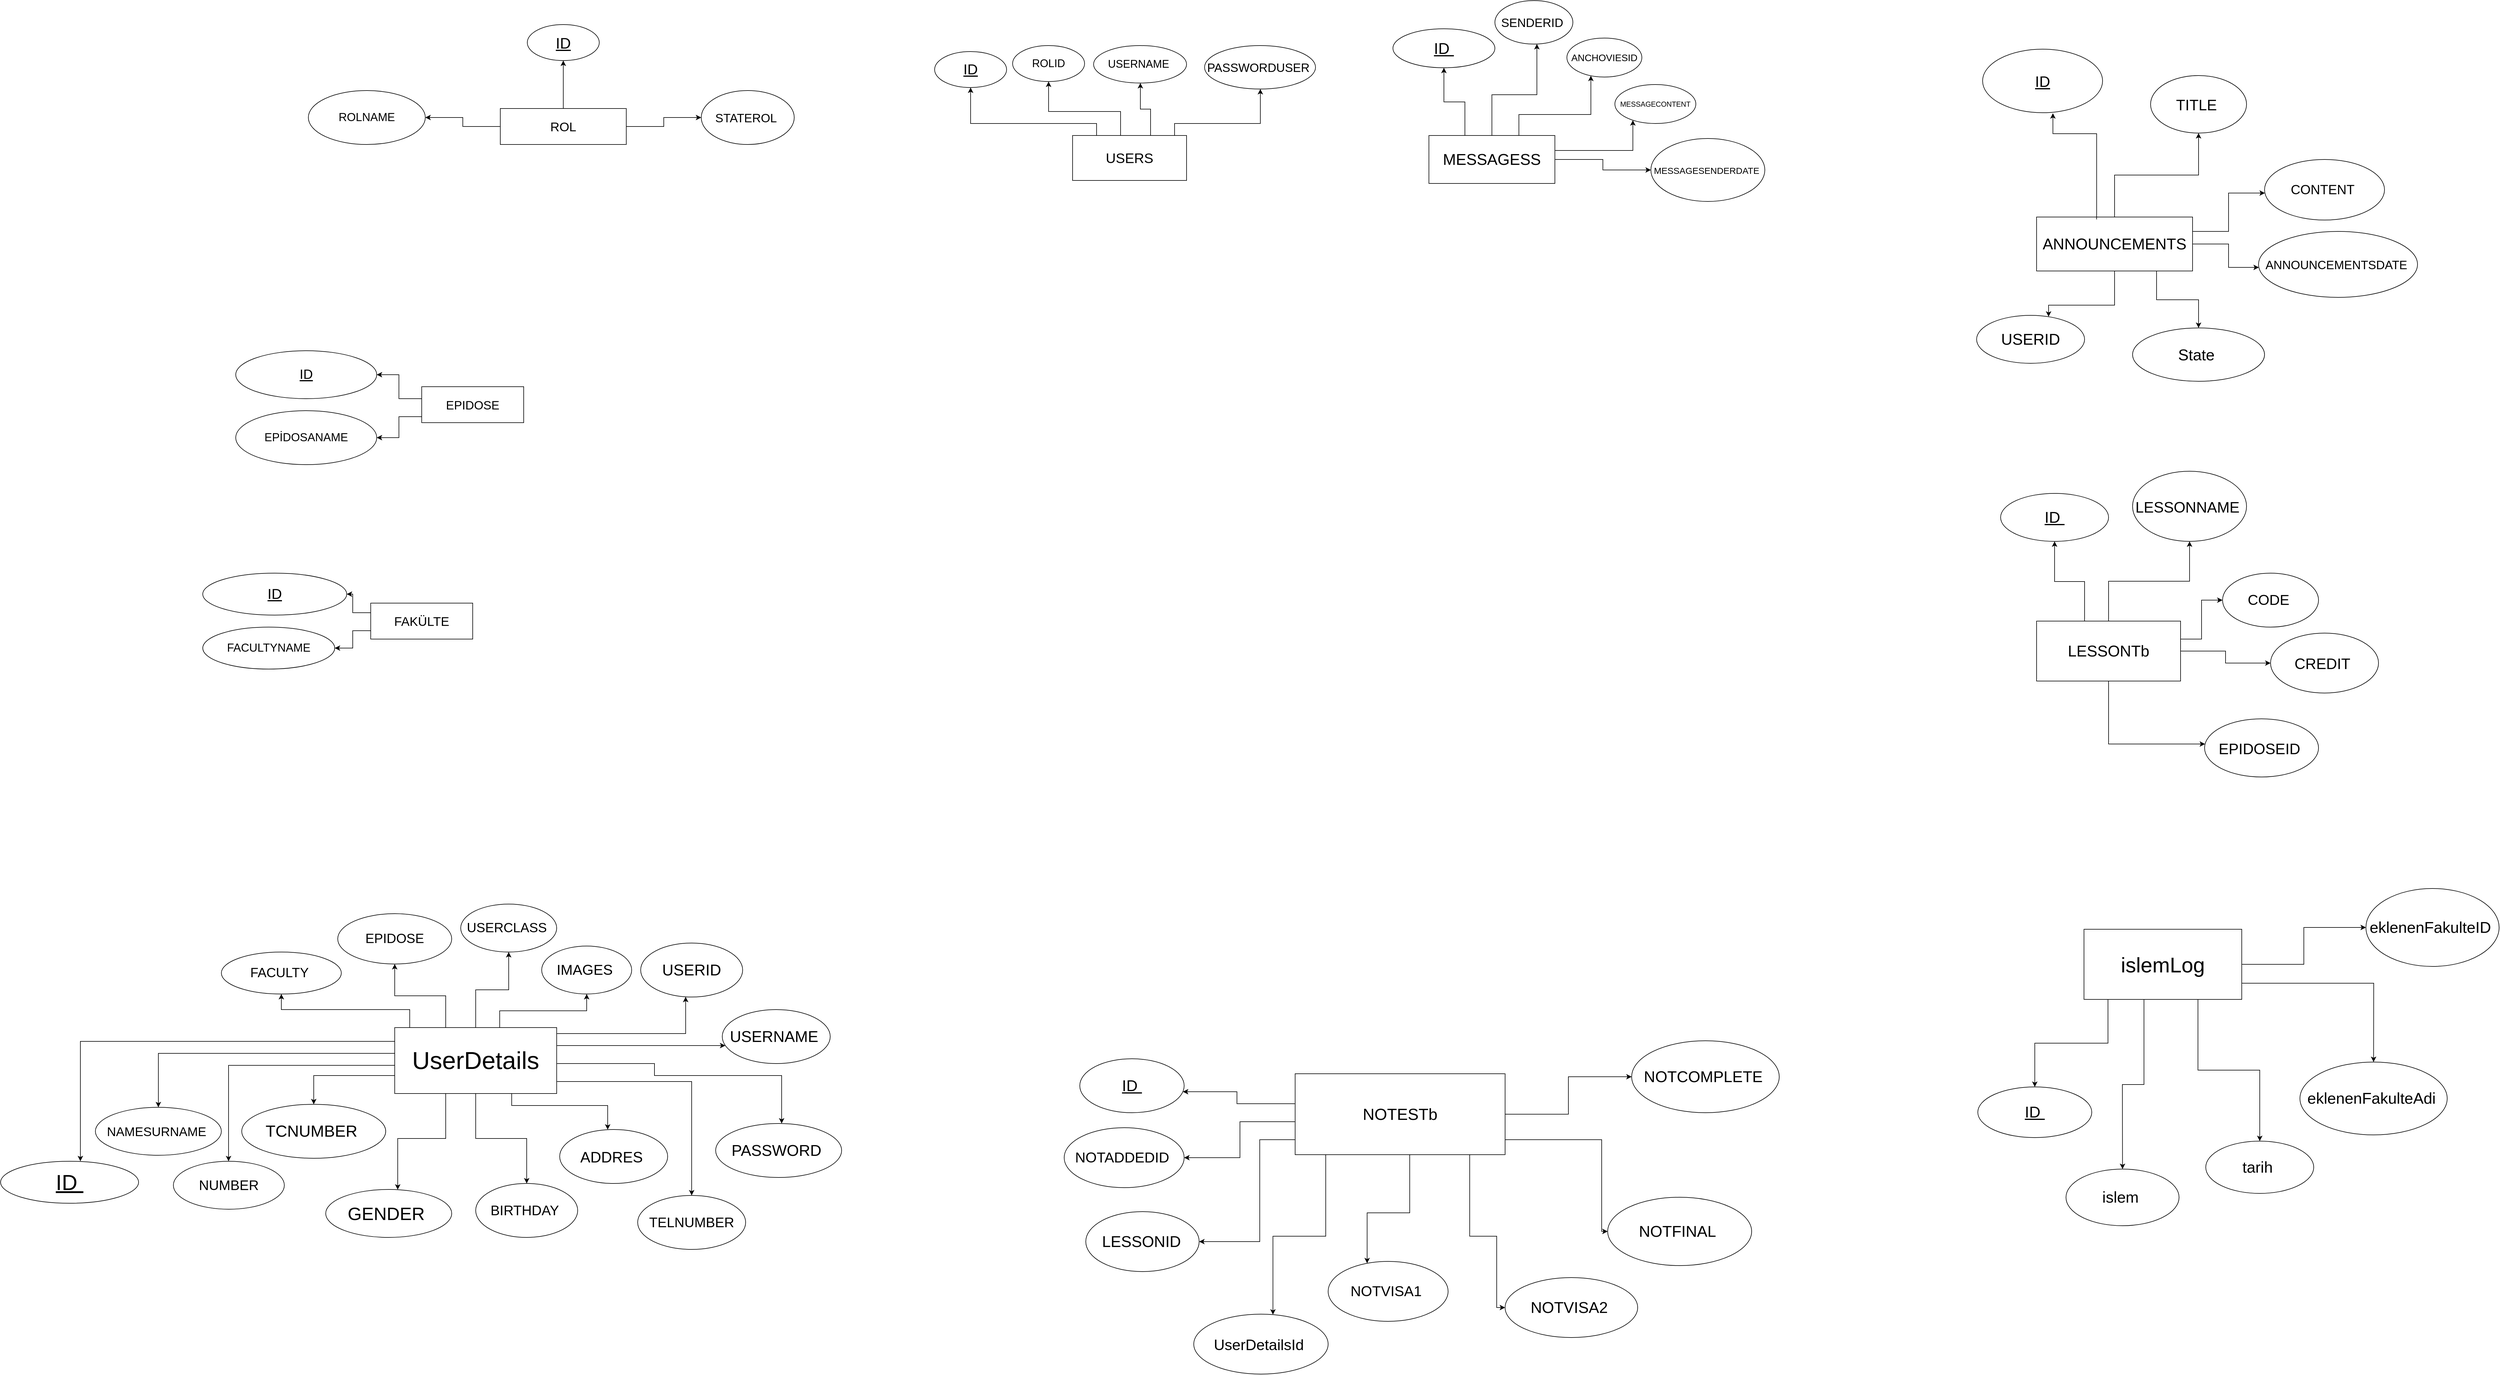 <mxfile version="14.7.6" type="github" pages="2">
  <diagram id="iLOddAPAIE1e-kMwzZWQ" name="Page-1">
    <mxGraphModel dx="4680" dy="2823" grid="1" gridSize="10" guides="1" tooltips="1" connect="1" arrows="1" fold="1" page="1" pageScale="1" pageWidth="827" pageHeight="1169" math="0" shadow="0">
      <root>
        <mxCell id="0" />
        <mxCell id="1" parent="0" />
        <mxCell id="YBIj9dUf-_-UlEt8Z0m0-15" value="" style="edgeStyle=orthogonalEdgeStyle;rounded=0;orthogonalLoop=1;jettySize=auto;html=1;" parent="1" source="YBIj9dUf-_-UlEt8Z0m0-1" target="YBIj9dUf-_-UlEt8Z0m0-14" edge="1">
          <mxGeometry relative="1" as="geometry">
            <Array as="points">
              <mxPoint x="-634" y="498" />
              <mxPoint x="-634" y="527" />
            </Array>
          </mxGeometry>
        </mxCell>
        <mxCell id="YBIj9dUf-_-UlEt8Z0m0-16" value="" style="edgeStyle=orthogonalEdgeStyle;rounded=0;orthogonalLoop=1;jettySize=auto;html=1;" parent="1" source="YBIj9dUf-_-UlEt8Z0m0-1" target="YBIj9dUf-_-UlEt8Z0m0-6" edge="1">
          <mxGeometry relative="1" as="geometry">
            <Array as="points">
              <mxPoint x="-634" y="468" />
              <mxPoint x="-634" y="437" />
            </Array>
          </mxGeometry>
        </mxCell>
        <mxCell id="YBIj9dUf-_-UlEt8Z0m0-1" value="&lt;font style=&quot;vertical-align: inherit&quot;&gt;&lt;font style=&quot;vertical-align: inherit ; font-size: 21px&quot;&gt;FAKÜLTE&lt;/font&gt;&lt;/font&gt;" style="rounded=0;whiteSpace=wrap;html=1;" parent="1" vertex="1">
          <mxGeometry x="-604" y="452" width="170" height="60" as="geometry" />
        </mxCell>
        <mxCell id="YBIj9dUf-_-UlEt8Z0m0-21" value="" style="edgeStyle=orthogonalEdgeStyle;rounded=0;orthogonalLoop=1;jettySize=auto;html=1;" parent="1" source="YBIj9dUf-_-UlEt8Z0m0-2" target="YBIj9dUf-_-UlEt8Z0m0-20" edge="1">
          <mxGeometry relative="1" as="geometry">
            <Array as="points">
              <mxPoint x="-557" y="111" />
              <mxPoint x="-557" y="71" />
            </Array>
          </mxGeometry>
        </mxCell>
        <mxCell id="YBIj9dUf-_-UlEt8Z0m0-24" value="" style="edgeStyle=orthogonalEdgeStyle;rounded=0;orthogonalLoop=1;jettySize=auto;html=1;" parent="1" source="YBIj9dUf-_-UlEt8Z0m0-2" target="YBIj9dUf-_-UlEt8Z0m0-23" edge="1">
          <mxGeometry relative="1" as="geometry">
            <Array as="points">
              <mxPoint x="-557" y="141" />
              <mxPoint x="-557" y="176" />
            </Array>
          </mxGeometry>
        </mxCell>
        <mxCell id="YBIj9dUf-_-UlEt8Z0m0-2" value="&lt;font style=&quot;vertical-align: inherit&quot;&gt;&lt;font style=&quot;vertical-align: inherit ; font-size: 20px&quot;&gt;&lt;font style=&quot;vertical-align: inherit&quot;&gt;&lt;font style=&quot;vertical-align: inherit&quot;&gt;EPIDOSE&lt;/font&gt;&lt;/font&gt;&lt;/font&gt;&lt;/font&gt;" style="rounded=0;whiteSpace=wrap;html=1;" parent="1" vertex="1">
          <mxGeometry x="-519" y="91" width="170" height="60" as="geometry" />
        </mxCell>
        <mxCell id="YBIj9dUf-_-UlEt8Z0m0-6" value="&lt;span style=&quot;font-size: 24px&quot;&gt;&lt;u&gt;ID&lt;/u&gt;&lt;/span&gt;" style="ellipse;whiteSpace=wrap;html=1;rounded=0;" parent="1" vertex="1">
          <mxGeometry x="-884" y="402" width="240" height="70" as="geometry" />
        </mxCell>
        <mxCell id="YBIj9dUf-_-UlEt8Z0m0-14" value="&lt;font style=&quot;vertical-align: inherit&quot;&gt;&lt;font style=&quot;vertical-align: inherit ; font-size: 19px&quot;&gt;FACULTYNAME&lt;/font&gt;&lt;/font&gt;" style="ellipse;whiteSpace=wrap;html=1;rounded=0;" parent="1" vertex="1">
          <mxGeometry x="-884" y="492" width="220" height="70" as="geometry" />
        </mxCell>
        <mxCell id="YBIj9dUf-_-UlEt8Z0m0-20" value="&lt;font style=&quot;vertical-align: inherit&quot;&gt;&lt;font style=&quot;vertical-align: inherit ; font-size: 22px&quot;&gt;&lt;u&gt;ID&lt;/u&gt;&lt;/font&gt;&lt;/font&gt;" style="ellipse;whiteSpace=wrap;html=1;rounded=0;" parent="1" vertex="1">
          <mxGeometry x="-829" y="31" width="235" height="80" as="geometry" />
        </mxCell>
        <mxCell id="YBIj9dUf-_-UlEt8Z0m0-26" value="" style="edgeStyle=orthogonalEdgeStyle;rounded=0;orthogonalLoop=1;jettySize=auto;html=1;" parent="1" source="YBIj9dUf-_-UlEt8Z0m0-22" target="YBIj9dUf-_-UlEt8Z0m0-25" edge="1">
          <mxGeometry relative="1" as="geometry" />
        </mxCell>
        <mxCell id="YBIj9dUf-_-UlEt8Z0m0-28" value="" style="edgeStyle=orthogonalEdgeStyle;rounded=0;orthogonalLoop=1;jettySize=auto;html=1;" parent="1" source="YBIj9dUf-_-UlEt8Z0m0-22" target="YBIj9dUf-_-UlEt8Z0m0-27" edge="1">
          <mxGeometry relative="1" as="geometry" />
        </mxCell>
        <mxCell id="YBIj9dUf-_-UlEt8Z0m0-30" value="" style="edgeStyle=orthogonalEdgeStyle;rounded=0;orthogonalLoop=1;jettySize=auto;html=1;" parent="1" source="YBIj9dUf-_-UlEt8Z0m0-22" target="YBIj9dUf-_-UlEt8Z0m0-29" edge="1">
          <mxGeometry relative="1" as="geometry" />
        </mxCell>
        <mxCell id="YBIj9dUf-_-UlEt8Z0m0-22" value="&lt;font style=&quot;vertical-align: inherit ; font-size: 21px&quot;&gt;&lt;font style=&quot;vertical-align: inherit ; font-size: 21px&quot;&gt;&lt;font style=&quot;vertical-align: inherit&quot;&gt;&lt;font style=&quot;vertical-align: inherit&quot;&gt;ROL&lt;/font&gt;&lt;/font&gt;&lt;/font&gt;&lt;/font&gt;" style="rounded=0;whiteSpace=wrap;html=1;" parent="1" vertex="1">
          <mxGeometry x="-388" y="-373" width="210" height="60" as="geometry" />
        </mxCell>
        <mxCell id="YBIj9dUf-_-UlEt8Z0m0-23" value="&lt;font style=&quot;vertical-align: inherit ; font-size: 19px&quot;&gt;&lt;font style=&quot;vertical-align: inherit ; font-size: 19px&quot;&gt;&lt;font style=&quot;vertical-align: inherit ; font-size: 19px&quot;&gt;&lt;font style=&quot;vertical-align: inherit ; font-size: 19px&quot;&gt;EPİDOSANAME&lt;/font&gt;&lt;/font&gt;&lt;/font&gt;&lt;/font&gt;" style="ellipse;whiteSpace=wrap;html=1;rounded=0;" parent="1" vertex="1">
          <mxGeometry x="-829" y="131" width="235" height="90" as="geometry" />
        </mxCell>
        <mxCell id="YBIj9dUf-_-UlEt8Z0m0-25" value="&lt;font style=&quot;vertical-align: inherit&quot;&gt;&lt;font style=&quot;vertical-align: inherit ; font-size: 25px&quot;&gt;&lt;u&gt;ID&lt;/u&gt;&lt;/font&gt;&lt;/font&gt;" style="ellipse;whiteSpace=wrap;html=1;rounded=0;" parent="1" vertex="1">
          <mxGeometry x="-343" y="-513" width="120" height="60" as="geometry" />
        </mxCell>
        <mxCell id="YBIj9dUf-_-UlEt8Z0m0-27" value="&lt;font style=&quot;vertical-align: inherit&quot;&gt;&lt;font style=&quot;vertical-align: inherit ; font-size: 19px&quot;&gt;ROLNAME&lt;/font&gt;&lt;/font&gt;" style="ellipse;whiteSpace=wrap;html=1;rounded=0;" parent="1" vertex="1">
          <mxGeometry x="-708" y="-403" width="195" height="90" as="geometry" />
        </mxCell>
        <mxCell id="YBIj9dUf-_-UlEt8Z0m0-29" value="&lt;font style=&quot;vertical-align: inherit ; font-size: 20px&quot;&gt;&lt;font style=&quot;vertical-align: inherit ; font-size: 20px&quot;&gt;STATEROL&amp;nbsp;&lt;/font&gt;&lt;/font&gt;" style="ellipse;whiteSpace=wrap;html=1;rounded=0;" parent="1" vertex="1">
          <mxGeometry x="-53" y="-403" width="155" height="90" as="geometry" />
        </mxCell>
        <mxCell id="YBIj9dUf-_-UlEt8Z0m0-34" value="" style="edgeStyle=orthogonalEdgeStyle;rounded=0;orthogonalLoop=1;jettySize=auto;html=1;" parent="1" source="YBIj9dUf-_-UlEt8Z0m0-31" target="YBIj9dUf-_-UlEt8Z0m0-32" edge="1">
          <mxGeometry relative="1" as="geometry">
            <Array as="points">
              <mxPoint x="606" y="-348" />
              <mxPoint x="396" y="-348" />
            </Array>
          </mxGeometry>
        </mxCell>
        <mxCell id="YBIj9dUf-_-UlEt8Z0m0-36" value="" style="edgeStyle=orthogonalEdgeStyle;rounded=0;orthogonalLoop=1;jettySize=auto;html=1;" parent="1" source="YBIj9dUf-_-UlEt8Z0m0-31" target="YBIj9dUf-_-UlEt8Z0m0-35" edge="1">
          <mxGeometry relative="1" as="geometry">
            <Array as="points">
              <mxPoint x="696" y="-372" />
              <mxPoint x="679" y="-372" />
            </Array>
          </mxGeometry>
        </mxCell>
        <mxCell id="YBIj9dUf-_-UlEt8Z0m0-38" value="" style="edgeStyle=orthogonalEdgeStyle;rounded=0;orthogonalLoop=1;jettySize=auto;html=1;" parent="1" source="YBIj9dUf-_-UlEt8Z0m0-31" target="YBIj9dUf-_-UlEt8Z0m0-37" edge="1">
          <mxGeometry relative="1" as="geometry">
            <Array as="points">
              <mxPoint x="736" y="-348" />
              <mxPoint x="879" y="-348" />
            </Array>
          </mxGeometry>
        </mxCell>
        <mxCell id="YBIj9dUf-_-UlEt8Z0m0-40" value="" style="edgeStyle=orthogonalEdgeStyle;rounded=0;orthogonalLoop=1;jettySize=auto;html=1;" parent="1" source="YBIj9dUf-_-UlEt8Z0m0-31" target="YBIj9dUf-_-UlEt8Z0m0-39" edge="1">
          <mxGeometry relative="1" as="geometry">
            <Array as="points">
              <mxPoint x="646" y="-368" />
              <mxPoint x="526" y="-368" />
            </Array>
          </mxGeometry>
        </mxCell>
        <mxCell id="YBIj9dUf-_-UlEt8Z0m0-31" value="&lt;font style=&quot;vertical-align: inherit&quot;&gt;&lt;font style=&quot;vertical-align: inherit ; font-size: 23px&quot;&gt;USERS&lt;/font&gt;&lt;/font&gt;" style="rounded=0;whiteSpace=wrap;html=1;" parent="1" vertex="1">
          <mxGeometry x="566" y="-328" width="190" height="75" as="geometry" />
        </mxCell>
        <mxCell id="YBIj9dUf-_-UlEt8Z0m0-32" value="&lt;font style=&quot;vertical-align: inherit&quot;&gt;&lt;font style=&quot;vertical-align: inherit&quot;&gt;&lt;font style=&quot;vertical-align: inherit&quot;&gt;&lt;font style=&quot;vertical-align: inherit&quot; size=&quot;1&quot;&gt;&lt;u style=&quot;font-size: 24px&quot;&gt;ID&lt;/u&gt;&lt;/font&gt;&lt;/font&gt;&lt;/font&gt;&lt;/font&gt;" style="ellipse;whiteSpace=wrap;html=1;rounded=0;" parent="1" vertex="1">
          <mxGeometry x="336" y="-468" width="120" height="60" as="geometry" />
        </mxCell>
        <mxCell id="YBIj9dUf-_-UlEt8Z0m0-35" value="&lt;font style=&quot;vertical-align: inherit&quot;&gt;&lt;font style=&quot;vertical-align: inherit ; font-size: 18px&quot;&gt;USERNAME&amp;nbsp;&lt;/font&gt;&lt;/font&gt;" style="ellipse;whiteSpace=wrap;html=1;rounded=0;" parent="1" vertex="1">
          <mxGeometry x="601" y="-478" width="155" height="62.5" as="geometry" />
        </mxCell>
        <mxCell id="YBIj9dUf-_-UlEt8Z0m0-37" value="&lt;font style=&quot;vertical-align: inherit&quot;&gt;&lt;font style=&quot;vertical-align: inherit ; font-size: 20px&quot;&gt;PASSWORDUSER&amp;nbsp;&lt;/font&gt;&lt;/font&gt;" style="ellipse;whiteSpace=wrap;html=1;rounded=0;" parent="1" vertex="1">
          <mxGeometry x="786" y="-478" width="185" height="72.5" as="geometry" />
        </mxCell>
        <mxCell id="YBIj9dUf-_-UlEt8Z0m0-39" value="&lt;font style=&quot;font-size: 18px&quot;&gt;ROLID&lt;/font&gt;" style="ellipse;whiteSpace=wrap;html=1;rounded=0;" parent="1" vertex="1">
          <mxGeometry x="466" y="-478" width="120" height="60" as="geometry" />
        </mxCell>
        <mxCell id="9qWHaLuGM5IBSYy4G178-3" value="" style="edgeStyle=orthogonalEdgeStyle;rounded=0;orthogonalLoop=1;jettySize=auto;html=1;" parent="1" edge="1">
          <mxGeometry relative="1" as="geometry">
            <mxPoint x="-563.0" y="1183.0" as="sourcePoint" />
            <mxPoint x="-1088" y="1383" as="targetPoint" />
            <Array as="points">
              <mxPoint x="-1088" y="1183" />
            </Array>
          </mxGeometry>
        </mxCell>
        <mxCell id="9qWHaLuGM5IBSYy4G178-6" value="" style="edgeStyle=orthogonalEdgeStyle;rounded=0;orthogonalLoop=1;jettySize=auto;html=1;" parent="1" target="9qWHaLuGM5IBSYy4G178-5" edge="1">
          <mxGeometry relative="1" as="geometry">
            <mxPoint x="-563.0" y="1203.0" as="sourcePoint" />
            <Array as="points">
              <mxPoint x="-958" y="1203" />
            </Array>
          </mxGeometry>
        </mxCell>
        <mxCell id="9qWHaLuGM5IBSYy4G178-8" value="" style="edgeStyle=orthogonalEdgeStyle;rounded=0;orthogonalLoop=1;jettySize=auto;html=1;" parent="1" target="9qWHaLuGM5IBSYy4G178-7" edge="1">
          <mxGeometry relative="1" as="geometry">
            <mxPoint x="-563.0" y="1223.0" as="sourcePoint" />
            <Array as="points">
              <mxPoint x="-841" y="1223" />
            </Array>
          </mxGeometry>
        </mxCell>
        <mxCell id="9qWHaLuGM5IBSYy4G178-10" value="" style="edgeStyle=orthogonalEdgeStyle;rounded=0;orthogonalLoop=1;jettySize=auto;html=1;" parent="1" source="9qWHaLuGM5IBSYy4G178-1" target="9qWHaLuGM5IBSYy4G178-9" edge="1">
          <mxGeometry relative="1" as="geometry">
            <Array as="points">
              <mxPoint x="-699" y="1240" />
            </Array>
          </mxGeometry>
        </mxCell>
        <mxCell id="9qWHaLuGM5IBSYy4G178-12" value="" style="edgeStyle=orthogonalEdgeStyle;rounded=0;orthogonalLoop=1;jettySize=auto;html=1;" parent="1" source="9qWHaLuGM5IBSYy4G178-1" target="9qWHaLuGM5IBSYy4G178-11" edge="1">
          <mxGeometry relative="1" as="geometry">
            <Array as="points">
              <mxPoint x="-479" y="1345" />
              <mxPoint x="-559" y="1345" />
            </Array>
          </mxGeometry>
        </mxCell>
        <mxCell id="9qWHaLuGM5IBSYy4G178-15" value="" style="edgeStyle=orthogonalEdgeStyle;rounded=0;orthogonalLoop=1;jettySize=auto;html=1;" parent="1" source="9qWHaLuGM5IBSYy4G178-1" target="9qWHaLuGM5IBSYy4G178-14" edge="1">
          <mxGeometry relative="1" as="geometry" />
        </mxCell>
        <mxCell id="9qWHaLuGM5IBSYy4G178-17" value="" style="edgeStyle=orthogonalEdgeStyle;rounded=0;orthogonalLoop=1;jettySize=auto;html=1;" parent="1" source="9qWHaLuGM5IBSYy4G178-1" target="9qWHaLuGM5IBSYy4G178-16" edge="1">
          <mxGeometry relative="1" as="geometry">
            <Array as="points">
              <mxPoint x="-369" y="1290" />
              <mxPoint x="-209" y="1290" />
            </Array>
          </mxGeometry>
        </mxCell>
        <mxCell id="9qWHaLuGM5IBSYy4G178-19" value="" style="edgeStyle=orthogonalEdgeStyle;rounded=0;orthogonalLoop=1;jettySize=auto;html=1;" parent="1" source="9qWHaLuGM5IBSYy4G178-1" target="9qWHaLuGM5IBSYy4G178-18" edge="1">
          <mxGeometry relative="1" as="geometry">
            <Array as="points">
              <mxPoint x="-69" y="1250" />
            </Array>
          </mxGeometry>
        </mxCell>
        <mxCell id="9qWHaLuGM5IBSYy4G178-21" value="" style="edgeStyle=orthogonalEdgeStyle;rounded=0;orthogonalLoop=1;jettySize=auto;html=1;" parent="1" source="9qWHaLuGM5IBSYy4G178-1" target="9qWHaLuGM5IBSYy4G178-20" edge="1">
          <mxGeometry relative="1" as="geometry">
            <Array as="points">
              <mxPoint x="-539" y="1130" />
              <mxPoint x="-753" y="1130" />
            </Array>
          </mxGeometry>
        </mxCell>
        <mxCell id="9qWHaLuGM5IBSYy4G178-23" value="" style="edgeStyle=orthogonalEdgeStyle;rounded=0;orthogonalLoop=1;jettySize=auto;html=1;" parent="1" source="9qWHaLuGM5IBSYy4G178-1" target="9qWHaLuGM5IBSYy4G178-22" edge="1">
          <mxGeometry relative="1" as="geometry">
            <Array as="points">
              <mxPoint x="-479" y="1107" />
              <mxPoint x="-564" y="1107" />
            </Array>
          </mxGeometry>
        </mxCell>
        <mxCell id="9qWHaLuGM5IBSYy4G178-26" value="" style="edgeStyle=orthogonalEdgeStyle;rounded=0;orthogonalLoop=1;jettySize=auto;html=1;" parent="1" source="9qWHaLuGM5IBSYy4G178-1" target="9qWHaLuGM5IBSYy4G178-25" edge="1">
          <mxGeometry relative="1" as="geometry" />
        </mxCell>
        <mxCell id="9qWHaLuGM5IBSYy4G178-28" value="" style="edgeStyle=orthogonalEdgeStyle;rounded=0;orthogonalLoop=1;jettySize=auto;html=1;" parent="1" source="9qWHaLuGM5IBSYy4G178-1" target="9qWHaLuGM5IBSYy4G178-27" edge="1">
          <mxGeometry relative="1" as="geometry">
            <Array as="points">
              <mxPoint x="-389" y="1132" />
              <mxPoint x="-244" y="1132" />
            </Array>
          </mxGeometry>
        </mxCell>
        <mxCell id="9qWHaLuGM5IBSYy4G178-30" value="" style="edgeStyle=orthogonalEdgeStyle;rounded=0;orthogonalLoop=1;jettySize=auto;html=1;" parent="1" source="9qWHaLuGM5IBSYy4G178-1" target="9qWHaLuGM5IBSYy4G178-29" edge="1">
          <mxGeometry relative="1" as="geometry">
            <Array as="points">
              <mxPoint x="-79" y="1170" />
            </Array>
          </mxGeometry>
        </mxCell>
        <mxCell id="9qWHaLuGM5IBSYy4G178-32" value="" style="edgeStyle=orthogonalEdgeStyle;rounded=0;orthogonalLoop=1;jettySize=auto;html=1;" parent="1" source="9qWHaLuGM5IBSYy4G178-1" target="9qWHaLuGM5IBSYy4G178-33" edge="1">
          <mxGeometry relative="1" as="geometry">
            <mxPoint x="31" y="1210" as="targetPoint" />
            <Array as="points">
              <mxPoint x="-219" y="1190" />
              <mxPoint x="-219" y="1190" />
            </Array>
          </mxGeometry>
        </mxCell>
        <mxCell id="9qWHaLuGM5IBSYy4G178-36" value="" style="edgeStyle=orthogonalEdgeStyle;rounded=0;orthogonalLoop=1;jettySize=auto;html=1;" parent="1" source="9qWHaLuGM5IBSYy4G178-1" target="9qWHaLuGM5IBSYy4G178-35" edge="1">
          <mxGeometry relative="1" as="geometry">
            <Array as="points">
              <mxPoint x="-131" y="1220" />
              <mxPoint x="-131" y="1240" />
              <mxPoint x="81" y="1240" />
            </Array>
          </mxGeometry>
        </mxCell>
        <mxCell id="9qWHaLuGM5IBSYy4G178-1" value="&lt;font style=&quot;font-size: 41px&quot;&gt;UserDetails&lt;/font&gt;" style="rounded=0;whiteSpace=wrap;html=1;" parent="1" vertex="1">
          <mxGeometry x="-564" y="1160" width="270" height="110" as="geometry" />
        </mxCell>
        <mxCell id="9qWHaLuGM5IBSYy4G178-2" value="&lt;font style=&quot;font-size: 36px&quot;&gt;&lt;u&gt;ID&amp;nbsp;&lt;/u&gt;&lt;/font&gt;" style="ellipse;whiteSpace=wrap;html=1;rounded=0;" parent="1" vertex="1">
          <mxGeometry x="-1221" y="1383" width="230" height="70" as="geometry" />
        </mxCell>
        <mxCell id="9qWHaLuGM5IBSYy4G178-5" value="&lt;font style=&quot;font-size: 21px&quot;&gt;NAMESURNAME&amp;nbsp;&lt;/font&gt;" style="ellipse;whiteSpace=wrap;html=1;rounded=0;" parent="1" vertex="1">
          <mxGeometry x="-1063" y="1293" width="210" height="80" as="geometry" />
        </mxCell>
        <mxCell id="9qWHaLuGM5IBSYy4G178-7" value="&lt;font style=&quot;font-size: 23px&quot;&gt;NUMBER&lt;/font&gt;" style="ellipse;whiteSpace=wrap;html=1;rounded=0;" parent="1" vertex="1">
          <mxGeometry x="-933" y="1383" width="185" height="80" as="geometry" />
        </mxCell>
        <mxCell id="9qWHaLuGM5IBSYy4G178-9" value="&lt;font style=&quot;font-size: 27px&quot;&gt;TCNUMBER&amp;nbsp;&lt;/font&gt;" style="ellipse;whiteSpace=wrap;html=1;rounded=0;" parent="1" vertex="1">
          <mxGeometry x="-819" y="1288" width="240" height="90" as="geometry" />
        </mxCell>
        <mxCell id="9qWHaLuGM5IBSYy4G178-11" value="&lt;font style=&quot;font-size: 30px&quot;&gt;GENDER&amp;nbsp;&lt;/font&gt;" style="ellipse;whiteSpace=wrap;html=1;rounded=0;" parent="1" vertex="1">
          <mxGeometry x="-679" y="1430" width="210" height="80" as="geometry" />
        </mxCell>
        <mxCell id="9qWHaLuGM5IBSYy4G178-14" value="&lt;font style=&quot;font-size: 23px&quot;&gt;BIRTHDAY&amp;nbsp;&lt;/font&gt;" style="ellipse;whiteSpace=wrap;html=1;rounded=0;" parent="1" vertex="1">
          <mxGeometry x="-429" y="1420" width="170" height="90" as="geometry" />
        </mxCell>
        <mxCell id="9qWHaLuGM5IBSYy4G178-16" value="&lt;font style=&quot;font-size: 25px&quot;&gt;ADDRES&amp;nbsp;&lt;/font&gt;" style="ellipse;whiteSpace=wrap;html=1;rounded=0;" parent="1" vertex="1">
          <mxGeometry x="-289" y="1330" width="180" height="90" as="geometry" />
        </mxCell>
        <mxCell id="9qWHaLuGM5IBSYy4G178-18" value="&lt;font style=&quot;font-size: 23px&quot;&gt;TELNUMBER&lt;/font&gt;" style="ellipse;whiteSpace=wrap;html=1;rounded=0;" parent="1" vertex="1">
          <mxGeometry x="-159" y="1440" width="180" height="90" as="geometry" />
        </mxCell>
        <mxCell id="9qWHaLuGM5IBSYy4G178-20" value="&lt;font style=&quot;font-size: 22px&quot;&gt;FACULTY&amp;nbsp;&lt;/font&gt;" style="ellipse;whiteSpace=wrap;html=1;rounded=0;" parent="1" vertex="1">
          <mxGeometry x="-853" y="1034" width="200" height="70" as="geometry" />
        </mxCell>
        <mxCell id="9qWHaLuGM5IBSYy4G178-22" value="&lt;font style=&quot;font-size: 22px&quot;&gt;EPIDOSE&lt;/font&gt;" style="ellipse;whiteSpace=wrap;html=1;rounded=0;" parent="1" vertex="1">
          <mxGeometry x="-659" y="970" width="190" height="84" as="geometry" />
        </mxCell>
        <mxCell id="9qWHaLuGM5IBSYy4G178-25" value="&lt;font style=&quot;font-size: 22px&quot;&gt;USERCLASS&amp;nbsp;&lt;/font&gt;" style="ellipse;whiteSpace=wrap;html=1;rounded=0;" parent="1" vertex="1">
          <mxGeometry x="-454" y="954" width="160" height="80" as="geometry" />
        </mxCell>
        <mxCell id="9qWHaLuGM5IBSYy4G178-27" value="&lt;font style=&quot;font-size: 24px&quot;&gt;IMAGES&amp;nbsp;&lt;/font&gt;" style="ellipse;whiteSpace=wrap;html=1;rounded=0;" parent="1" vertex="1">
          <mxGeometry x="-319" y="1024" width="150" height="80" as="geometry" />
        </mxCell>
        <mxCell id="9qWHaLuGM5IBSYy4G178-29" value="&lt;font style=&quot;font-size: 26px&quot;&gt;USERID&lt;/font&gt;" style="ellipse;whiteSpace=wrap;html=1;rounded=0;" parent="1" vertex="1">
          <mxGeometry x="-154" y="1019" width="170" height="90" as="geometry" />
        </mxCell>
        <mxCell id="9qWHaLuGM5IBSYy4G178-33" value="&lt;font style=&quot;font-size: 26px&quot;&gt;USERNAME&amp;nbsp;&lt;/font&gt;" style="ellipse;whiteSpace=wrap;html=1;" parent="1" vertex="1">
          <mxGeometry x="-18" y="1130" width="180" height="90" as="geometry" />
        </mxCell>
        <mxCell id="9qWHaLuGM5IBSYy4G178-35" value="&lt;font style=&quot;font-size: 26px&quot;&gt;PASSWORD&amp;nbsp;&lt;/font&gt;" style="ellipse;whiteSpace=wrap;html=1;rounded=0;" parent="1" vertex="1">
          <mxGeometry x="-29" y="1320" width="210" height="90" as="geometry" />
        </mxCell>
        <mxCell id="9qWHaLuGM5IBSYy4G178-39" value="" style="edgeStyle=orthogonalEdgeStyle;rounded=0;orthogonalLoop=1;jettySize=auto;html=1;" parent="1" source="9qWHaLuGM5IBSYy4G178-37" target="9qWHaLuGM5IBSYy4G178-38" edge="1">
          <mxGeometry relative="1" as="geometry">
            <Array as="points">
              <mxPoint x="1220" y="-384" />
              <mxPoint x="1185" y="-384" />
            </Array>
          </mxGeometry>
        </mxCell>
        <mxCell id="9qWHaLuGM5IBSYy4G178-40" value="" style="edgeStyle=orthogonalEdgeStyle;rounded=0;orthogonalLoop=1;jettySize=auto;html=1;" parent="1" source="9qWHaLuGM5IBSYy4G178-37" target="9qWHaLuGM5IBSYy4G178-41" edge="1">
          <mxGeometry relative="1" as="geometry">
            <mxPoint x="1330" y="-463" as="targetPoint" />
            <Array as="points">
              <mxPoint x="1265" y="-396" />
              <mxPoint x="1340" y="-396" />
            </Array>
          </mxGeometry>
        </mxCell>
        <mxCell id="9qWHaLuGM5IBSYy4G178-43" value="" style="edgeStyle=orthogonalEdgeStyle;rounded=0;orthogonalLoop=1;jettySize=auto;html=1;" parent="1" source="9qWHaLuGM5IBSYy4G178-37" target="9qWHaLuGM5IBSYy4G178-42" edge="1">
          <mxGeometry relative="1" as="geometry">
            <Array as="points">
              <mxPoint x="1310" y="-363" />
              <mxPoint x="1430" y="-363" />
            </Array>
          </mxGeometry>
        </mxCell>
        <mxCell id="9qWHaLuGM5IBSYy4G178-45" value="" style="edgeStyle=orthogonalEdgeStyle;rounded=0;orthogonalLoop=1;jettySize=auto;html=1;" parent="1" source="9qWHaLuGM5IBSYy4G178-37" target="9qWHaLuGM5IBSYy4G178-44" edge="1">
          <mxGeometry relative="1" as="geometry">
            <Array as="points">
              <mxPoint x="1500" y="-303" />
            </Array>
          </mxGeometry>
        </mxCell>
        <mxCell id="9qWHaLuGM5IBSYy4G178-47" value="" style="edgeStyle=orthogonalEdgeStyle;rounded=0;orthogonalLoop=1;jettySize=auto;html=1;" parent="1" source="9qWHaLuGM5IBSYy4G178-37" target="9qWHaLuGM5IBSYy4G178-46" edge="1">
          <mxGeometry relative="1" as="geometry" />
        </mxCell>
        <mxCell id="9qWHaLuGM5IBSYy4G178-37" value="&lt;font style=&quot;font-size: 26px&quot;&gt;MESSAGESS&lt;/font&gt;" style="rounded=0;whiteSpace=wrap;html=1;" parent="1" vertex="1">
          <mxGeometry x="1160" y="-328" width="210" height="80" as="geometry" />
        </mxCell>
        <mxCell id="9qWHaLuGM5IBSYy4G178-38" value="&lt;font style=&quot;font-size: 26px&quot;&gt;&lt;u&gt;ID&amp;nbsp;&lt;/u&gt;&lt;/font&gt;" style="ellipse;whiteSpace=wrap;html=1;rounded=0;" parent="1" vertex="1">
          <mxGeometry x="1100" y="-506" width="170" height="65" as="geometry" />
        </mxCell>
        <mxCell id="9qWHaLuGM5IBSYy4G178-41" value="&lt;font style=&quot;font-size: 20px&quot;&gt;SENDERID&amp;nbsp;&lt;/font&gt;" style="ellipse;whiteSpace=wrap;html=1;" parent="1" vertex="1">
          <mxGeometry x="1270" y="-553" width="130" height="72.5" as="geometry" />
        </mxCell>
        <mxCell id="9qWHaLuGM5IBSYy4G178-42" value="&lt;font style=&quot;font-size: 16px&quot;&gt;ANCHOVIESID&lt;/font&gt;" style="ellipse;whiteSpace=wrap;html=1;rounded=0;" parent="1" vertex="1">
          <mxGeometry x="1390" y="-490.5" width="125" height="65" as="geometry" />
        </mxCell>
        <mxCell id="9qWHaLuGM5IBSYy4G178-44" value="MESSAGECONTENT" style="ellipse;whiteSpace=wrap;html=1;rounded=0;" parent="1" vertex="1">
          <mxGeometry x="1470" y="-413" width="135" height="65" as="geometry" />
        </mxCell>
        <mxCell id="9qWHaLuGM5IBSYy4G178-46" value="&lt;font style=&quot;font-size: 15px&quot;&gt;MESSAGESENDERDATE&amp;nbsp;&lt;/font&gt;" style="ellipse;whiteSpace=wrap;html=1;rounded=0;" parent="1" vertex="1">
          <mxGeometry x="1530" y="-323" width="190" height="105" as="geometry" />
        </mxCell>
        <mxCell id="8JS8VLYKL00K7lahPavL-3" value="" style="edgeStyle=orthogonalEdgeStyle;rounded=0;orthogonalLoop=1;jettySize=auto;html=1;" parent="1" source="8JS8VLYKL00K7lahPavL-1" target="8JS8VLYKL00K7lahPavL-4" edge="1">
          <mxGeometry relative="1" as="geometry">
            <mxPoint x="2423" y="-348" as="targetPoint" />
          </mxGeometry>
        </mxCell>
        <mxCell id="8JS8VLYKL00K7lahPavL-8" value="" style="edgeStyle=orthogonalEdgeStyle;rounded=0;orthogonalLoop=1;jettySize=auto;html=1;" parent="1" source="8JS8VLYKL00K7lahPavL-1" target="8JS8VLYKL00K7lahPavL-7" edge="1">
          <mxGeometry relative="1" as="geometry">
            <Array as="points">
              <mxPoint x="2493" y="-168" />
              <mxPoint x="2493" y="-232" />
            </Array>
          </mxGeometry>
        </mxCell>
        <mxCell id="8JS8VLYKL00K7lahPavL-9" value="" style="edgeStyle=orthogonalEdgeStyle;rounded=0;orthogonalLoop=1;jettySize=auto;html=1;" parent="1" source="8JS8VLYKL00K7lahPavL-1" target="8JS8VLYKL00K7lahPavL-10" edge="1">
          <mxGeometry relative="1" as="geometry">
            <mxPoint x="2638" y="-147" as="targetPoint" />
            <Array as="points">
              <mxPoint x="2493" y="-147" />
              <mxPoint x="2493" y="-108" />
              <mxPoint x="2638" y="-108" />
            </Array>
          </mxGeometry>
        </mxCell>
        <mxCell id="8JS8VLYKL00K7lahPavL-12" value="" style="edgeStyle=orthogonalEdgeStyle;rounded=0;orthogonalLoop=1;jettySize=auto;html=1;" parent="1" source="8JS8VLYKL00K7lahPavL-1" target="8JS8VLYKL00K7lahPavL-11" edge="1">
          <mxGeometry relative="1" as="geometry">
            <Array as="points">
              <mxPoint x="2373" y="-54" />
              <mxPoint x="2443" y="-54" />
            </Array>
          </mxGeometry>
        </mxCell>
        <mxCell id="8JS8VLYKL00K7lahPavL-13" value="" style="edgeStyle=orthogonalEdgeStyle;rounded=0;orthogonalLoop=1;jettySize=auto;html=1;" parent="1" source="8JS8VLYKL00K7lahPavL-1" target="8JS8VLYKL00K7lahPavL-14" edge="1">
          <mxGeometry relative="1" as="geometry">
            <mxPoint x="2193" y="12" as="targetPoint" />
            <Array as="points">
              <mxPoint x="2303" y="-45" />
              <mxPoint x="2193" y="-45" />
            </Array>
          </mxGeometry>
        </mxCell>
        <mxCell id="8JS8VLYKL00K7lahPavL-1" value="&lt;font style=&quot;font-size: 26px&quot;&gt;ANNOUNCEMENTS&lt;/font&gt;" style="rounded=0;whiteSpace=wrap;html=1;" parent="1" vertex="1">
          <mxGeometry x="2173" y="-192" width="260" height="90" as="geometry" />
        </mxCell>
        <mxCell id="8JS8VLYKL00K7lahPavL-5" value="" style="edgeStyle=orthogonalEdgeStyle;rounded=0;orthogonalLoop=1;jettySize=auto;html=1;entryX=0.586;entryY=1.008;entryDx=0;entryDy=0;entryPerimeter=0;exitX=0.385;exitY=0.044;exitDx=0;exitDy=0;exitPerimeter=0;" parent="1" source="8JS8VLYKL00K7lahPavL-1" target="8JS8VLYKL00K7lahPavL-2" edge="1">
          <mxGeometry relative="1" as="geometry">
            <mxPoint x="2273" y="-198" as="sourcePoint" />
            <mxPoint x="2263" y="-208" as="targetPoint" />
            <Array as="points">
              <mxPoint x="2273" y="-331" />
            </Array>
          </mxGeometry>
        </mxCell>
        <mxCell id="8JS8VLYKL00K7lahPavL-2" value="&lt;font style=&quot;font-size: 25px&quot;&gt;&lt;u&gt;ID&lt;/u&gt;&lt;/font&gt;" style="ellipse;whiteSpace=wrap;html=1;rounded=0;" parent="1" vertex="1">
          <mxGeometry x="2083" y="-472" width="200" height="106" as="geometry" />
        </mxCell>
        <mxCell id="8JS8VLYKL00K7lahPavL-4" value="&lt;font style=&quot;font-size: 25px&quot;&gt;TITLE&amp;nbsp;&lt;/font&gt;" style="ellipse;whiteSpace=wrap;html=1;" parent="1" vertex="1">
          <mxGeometry x="2363" y="-428" width="160" height="96" as="geometry" />
        </mxCell>
        <mxCell id="8JS8VLYKL00K7lahPavL-7" value="&lt;font style=&quot;font-size: 22px&quot;&gt;CONTENT&amp;nbsp;&lt;/font&gt;" style="ellipse;whiteSpace=wrap;html=1;rounded=0;" parent="1" vertex="1">
          <mxGeometry x="2553" y="-288" width="200" height="101" as="geometry" />
        </mxCell>
        <mxCell id="8JS8VLYKL00K7lahPavL-10" value="&lt;font style=&quot;font-size: 20px&quot;&gt;ANNOUNCEMENTSDATE&amp;nbsp;&lt;/font&gt;" style="ellipse;whiteSpace=wrap;html=1;" parent="1" vertex="1">
          <mxGeometry x="2543" y="-168" width="265" height="110" as="geometry" />
        </mxCell>
        <mxCell id="8JS8VLYKL00K7lahPavL-11" value="&lt;font style=&quot;font-size: 26px&quot;&gt;State&amp;nbsp;&lt;/font&gt;" style="ellipse;whiteSpace=wrap;html=1;rounded=0;" parent="1" vertex="1">
          <mxGeometry x="2333" y="-7" width="220" height="89" as="geometry" />
        </mxCell>
        <mxCell id="8JS8VLYKL00K7lahPavL-14" value="&lt;font style=&quot;font-size: 26px&quot;&gt;USERID&lt;/font&gt;" style="ellipse;whiteSpace=wrap;html=1;" parent="1" vertex="1">
          <mxGeometry x="2073" y="-28" width="180" height="80" as="geometry" />
        </mxCell>
        <mxCell id="8JS8VLYKL00K7lahPavL-17" value="" style="edgeStyle=orthogonalEdgeStyle;rounded=0;orthogonalLoop=1;jettySize=auto;html=1;" parent="1" source="8JS8VLYKL00K7lahPavL-15" target="8JS8VLYKL00K7lahPavL-16" edge="1">
          <mxGeometry relative="1" as="geometry">
            <Array as="points">
              <mxPoint x="2253" y="416" />
              <mxPoint x="2203" y="416" />
            </Array>
          </mxGeometry>
        </mxCell>
        <mxCell id="8JS8VLYKL00K7lahPavL-18" value="" style="edgeStyle=orthogonalEdgeStyle;rounded=0;orthogonalLoop=1;jettySize=auto;html=1;" parent="1" source="8JS8VLYKL00K7lahPavL-15" target="8JS8VLYKL00K7lahPavL-19" edge="1">
          <mxGeometry relative="1" as="geometry">
            <mxPoint x="2403" y="302" as="targetPoint" />
          </mxGeometry>
        </mxCell>
        <mxCell id="8JS8VLYKL00K7lahPavL-21" value="" style="edgeStyle=orthogonalEdgeStyle;rounded=0;orthogonalLoop=1;jettySize=auto;html=1;" parent="1" source="8JS8VLYKL00K7lahPavL-15" target="8JS8VLYKL00K7lahPavL-20" edge="1">
          <mxGeometry relative="1" as="geometry">
            <Array as="points">
              <mxPoint x="2448" y="512" />
              <mxPoint x="2448" y="447" />
            </Array>
          </mxGeometry>
        </mxCell>
        <mxCell id="8JS8VLYKL00K7lahPavL-22" value="" style="edgeStyle=orthogonalEdgeStyle;rounded=0;orthogonalLoop=1;jettySize=auto;html=1;" parent="1" source="8JS8VLYKL00K7lahPavL-15" target="8JS8VLYKL00K7lahPavL-23" edge="1">
          <mxGeometry relative="1" as="geometry">
            <mxPoint x="2503" y="572" as="targetPoint" />
          </mxGeometry>
        </mxCell>
        <mxCell id="8JS8VLYKL00K7lahPavL-25" value="" style="edgeStyle=orthogonalEdgeStyle;rounded=0;orthogonalLoop=1;jettySize=auto;html=1;" parent="1" source="8JS8VLYKL00K7lahPavL-15" target="8JS8VLYKL00K7lahPavL-24" edge="1">
          <mxGeometry relative="1" as="geometry">
            <Array as="points">
              <mxPoint x="2293" y="687" />
            </Array>
          </mxGeometry>
        </mxCell>
        <mxCell id="8JS8VLYKL00K7lahPavL-15" value="&lt;font style=&quot;font-size: 26px&quot;&gt;LESSONTb&lt;/font&gt;" style="rounded=0;whiteSpace=wrap;html=1;" parent="1" vertex="1">
          <mxGeometry x="2173" y="482" width="240" height="100" as="geometry" />
        </mxCell>
        <mxCell id="8JS8VLYKL00K7lahPavL-16" value="&lt;font style=&quot;font-size: 26px&quot;&gt;&lt;u&gt;ID&amp;nbsp;&lt;/u&gt;&lt;/font&gt;" style="ellipse;whiteSpace=wrap;html=1;rounded=0;" parent="1" vertex="1">
          <mxGeometry x="2113" y="269" width="180" height="80" as="geometry" />
        </mxCell>
        <mxCell id="8JS8VLYKL00K7lahPavL-19" value="&lt;font style=&quot;font-size: 25px&quot;&gt;LESSONNAME&amp;nbsp;&lt;/font&gt;" style="ellipse;whiteSpace=wrap;html=1;" parent="1" vertex="1">
          <mxGeometry x="2333" y="232" width="190" height="117" as="geometry" />
        </mxCell>
        <mxCell id="8JS8VLYKL00K7lahPavL-20" value="&lt;font style=&quot;font-size: 24px&quot;&gt;CODE&amp;nbsp;&lt;/font&gt;" style="ellipse;whiteSpace=wrap;html=1;rounded=0;" parent="1" vertex="1">
          <mxGeometry x="2483" y="402" width="160" height="90" as="geometry" />
        </mxCell>
        <mxCell id="8JS8VLYKL00K7lahPavL-23" value="&lt;font style=&quot;font-size: 25px&quot;&gt;CREDIT&amp;nbsp;&lt;/font&gt;" style="ellipse;whiteSpace=wrap;html=1;" parent="1" vertex="1">
          <mxGeometry x="2563" y="502" width="180" height="100" as="geometry" />
        </mxCell>
        <mxCell id="8JS8VLYKL00K7lahPavL-24" value="&lt;font style=&quot;font-size: 25px&quot;&gt;EPIDOSEID&amp;nbsp;&lt;/font&gt;" style="ellipse;whiteSpace=wrap;html=1;rounded=0;" parent="1" vertex="1">
          <mxGeometry x="2453" y="645" width="190" height="97" as="geometry" />
        </mxCell>
        <mxCell id="8JS8VLYKL00K7lahPavL-28" value="" style="edgeStyle=orthogonalEdgeStyle;rounded=0;orthogonalLoop=1;jettySize=auto;html=1;" parent="1" source="8JS8VLYKL00K7lahPavL-26" target="8JS8VLYKL00K7lahPavL-27" edge="1">
          <mxGeometry relative="1" as="geometry">
            <Array as="points">
              <mxPoint x="840" y="1287" />
              <mxPoint x="840" y="1267" />
            </Array>
          </mxGeometry>
        </mxCell>
        <mxCell id="8JS8VLYKL00K7lahPavL-30" value="" style="edgeStyle=orthogonalEdgeStyle;rounded=0;orthogonalLoop=1;jettySize=auto;html=1;" parent="1" source="8JS8VLYKL00K7lahPavL-26" target="8JS8VLYKL00K7lahPavL-29" edge="1">
          <mxGeometry relative="1" as="geometry">
            <Array as="points">
              <mxPoint x="845" y="1317" />
              <mxPoint x="845" y="1377" />
            </Array>
          </mxGeometry>
        </mxCell>
        <mxCell id="8JS8VLYKL00K7lahPavL-32" value="" style="edgeStyle=orthogonalEdgeStyle;rounded=0;orthogonalLoop=1;jettySize=auto;html=1;" parent="1" source="8JS8VLYKL00K7lahPavL-26" target="8JS8VLYKL00K7lahPavL-31" edge="1">
          <mxGeometry relative="1" as="geometry">
            <Array as="points">
              <mxPoint x="878" y="1347" />
            </Array>
          </mxGeometry>
        </mxCell>
        <mxCell id="8JS8VLYKL00K7lahPavL-34" value="" style="edgeStyle=orthogonalEdgeStyle;rounded=0;orthogonalLoop=1;jettySize=auto;html=1;" parent="1" source="8JS8VLYKL00K7lahPavL-26" target="8JS8VLYKL00K7lahPavL-33" edge="1">
          <mxGeometry relative="1" as="geometry">
            <Array as="points">
              <mxPoint x="988" y="1508" />
              <mxPoint x="900" y="1508" />
            </Array>
          </mxGeometry>
        </mxCell>
        <mxCell id="8JS8VLYKL00K7lahPavL-36" value="" style="edgeStyle=orthogonalEdgeStyle;rounded=0;orthogonalLoop=1;jettySize=auto;html=1;" parent="1" source="8JS8VLYKL00K7lahPavL-26" target="8JS8VLYKL00K7lahPavL-35" edge="1">
          <mxGeometry relative="1" as="geometry">
            <Array as="points">
              <mxPoint x="1128" y="1469" />
              <mxPoint x="1057" y="1469" />
            </Array>
          </mxGeometry>
        </mxCell>
        <mxCell id="8JS8VLYKL00K7lahPavL-38" value="" style="edgeStyle=orthogonalEdgeStyle;rounded=0;orthogonalLoop=1;jettySize=auto;html=1;" parent="1" source="8JS8VLYKL00K7lahPavL-26" target="8JS8VLYKL00K7lahPavL-37" edge="1">
          <mxGeometry relative="1" as="geometry">
            <Array as="points">
              <mxPoint x="1228" y="1508" />
              <mxPoint x="1273" y="1508" />
            </Array>
          </mxGeometry>
        </mxCell>
        <mxCell id="8JS8VLYKL00K7lahPavL-40" value="" style="edgeStyle=orthogonalEdgeStyle;rounded=0;orthogonalLoop=1;jettySize=auto;html=1;" parent="1" source="8JS8VLYKL00K7lahPavL-26" target="8JS8VLYKL00K7lahPavL-39" edge="1">
          <mxGeometry relative="1" as="geometry">
            <Array as="points">
              <mxPoint x="1448" y="1347" />
            </Array>
          </mxGeometry>
        </mxCell>
        <mxCell id="8JS8VLYKL00K7lahPavL-42" value="" style="edgeStyle=orthogonalEdgeStyle;rounded=0;orthogonalLoop=1;jettySize=auto;html=1;" parent="1" source="8JS8VLYKL00K7lahPavL-26" target="8JS8VLYKL00K7lahPavL-41" edge="1">
          <mxGeometry relative="1" as="geometry" />
        </mxCell>
        <mxCell id="8JS8VLYKL00K7lahPavL-26" value="&lt;font style=&quot;font-size: 27px&quot;&gt;NOTESTb&lt;/font&gt;" style="rounded=0;whiteSpace=wrap;html=1;" parent="1" vertex="1">
          <mxGeometry x="937" y="1237" width="350" height="135" as="geometry" />
        </mxCell>
        <mxCell id="8JS8VLYKL00K7lahPavL-27" value="&lt;font style=&quot;font-size: 26px&quot;&gt;&lt;u&gt;ID&amp;nbsp;&lt;/u&gt;&lt;/font&gt;" style="ellipse;whiteSpace=wrap;html=1;rounded=0;" parent="1" vertex="1">
          <mxGeometry x="578" y="1212" width="174" height="90" as="geometry" />
        </mxCell>
        <mxCell id="8JS8VLYKL00K7lahPavL-29" value="&lt;font style=&quot;font-size: 24px&quot;&gt;NOTADDEDID&amp;nbsp;&lt;/font&gt;" style="ellipse;whiteSpace=wrap;html=1;rounded=0;" parent="1" vertex="1">
          <mxGeometry x="552" y="1327" width="200" height="100" as="geometry" />
        </mxCell>
        <mxCell id="8JS8VLYKL00K7lahPavL-31" value="&lt;font style=&quot;font-size: 26px&quot;&gt;LESSONID&lt;/font&gt;&amp;nbsp;" style="ellipse;whiteSpace=wrap;html=1;rounded=0;" parent="1" vertex="1">
          <mxGeometry x="588" y="1467" width="189" height="100" as="geometry" />
        </mxCell>
        <mxCell id="8JS8VLYKL00K7lahPavL-33" value="&lt;font style=&quot;font-size: 25px&quot;&gt;UserDetailsId&amp;nbsp;&lt;/font&gt;" style="ellipse;whiteSpace=wrap;html=1;rounded=0;" parent="1" vertex="1">
          <mxGeometry x="768" y="1638" width="224" height="100" as="geometry" />
        </mxCell>
        <mxCell id="8JS8VLYKL00K7lahPavL-35" value="&lt;font style=&quot;font-size: 24px&quot;&gt;NOTVISA1&amp;nbsp;&lt;/font&gt;" style="ellipse;whiteSpace=wrap;html=1;rounded=0;" parent="1" vertex="1">
          <mxGeometry x="992" y="1550" width="200" height="100" as="geometry" />
        </mxCell>
        <mxCell id="8JS8VLYKL00K7lahPavL-37" value="&lt;font style=&quot;font-size: 26px&quot;&gt;NOTVISA2&amp;nbsp;&lt;/font&gt;" style="ellipse;whiteSpace=wrap;html=1;rounded=0;" parent="1" vertex="1">
          <mxGeometry x="1287" y="1577" width="221" height="100" as="geometry" />
        </mxCell>
        <mxCell id="8JS8VLYKL00K7lahPavL-39" value="&lt;font style=&quot;font-size: 26px&quot;&gt;NOTFINAL&amp;nbsp;&lt;/font&gt;" style="ellipse;whiteSpace=wrap;html=1;rounded=0;" parent="1" vertex="1">
          <mxGeometry x="1458" y="1443" width="240" height="114" as="geometry" />
        </mxCell>
        <mxCell id="8JS8VLYKL00K7lahPavL-41" value="&lt;font style=&quot;font-size: 26px&quot;&gt;NOTCOMPLETE&amp;nbsp;&lt;/font&gt;" style="ellipse;whiteSpace=wrap;html=1;rounded=0;" parent="1" vertex="1">
          <mxGeometry x="1498" y="1182" width="246" height="120" as="geometry" />
        </mxCell>
        <mxCell id="8JS8VLYKL00K7lahPavL-45" value="" style="edgeStyle=orthogonalEdgeStyle;rounded=0;orthogonalLoop=1;jettySize=auto;html=1;" parent="1" source="8JS8VLYKL00K7lahPavL-43" target="8JS8VLYKL00K7lahPavL-44" edge="1">
          <mxGeometry relative="1" as="geometry">
            <Array as="points">
              <mxPoint x="2292" y="1186" />
              <mxPoint x="2170" y="1186" />
            </Array>
          </mxGeometry>
        </mxCell>
        <mxCell id="8JS8VLYKL00K7lahPavL-47" value="" style="edgeStyle=orthogonalEdgeStyle;rounded=0;orthogonalLoop=1;jettySize=auto;html=1;" parent="1" source="8JS8VLYKL00K7lahPavL-43" target="8JS8VLYKL00K7lahPavL-46" edge="1">
          <mxGeometry relative="1" as="geometry">
            <Array as="points">
              <mxPoint x="2352" y="1255" />
              <mxPoint x="2316" y="1255" />
            </Array>
          </mxGeometry>
        </mxCell>
        <mxCell id="8JS8VLYKL00K7lahPavL-49" value="" style="edgeStyle=orthogonalEdgeStyle;rounded=0;orthogonalLoop=1;jettySize=auto;html=1;" parent="1" source="8JS8VLYKL00K7lahPavL-43" target="8JS8VLYKL00K7lahPavL-48" edge="1">
          <mxGeometry relative="1" as="geometry">
            <Array as="points">
              <mxPoint x="2442" y="1231" />
              <mxPoint x="2545" y="1231" />
            </Array>
          </mxGeometry>
        </mxCell>
        <mxCell id="8JS8VLYKL00K7lahPavL-51" value="" style="edgeStyle=orthogonalEdgeStyle;rounded=0;orthogonalLoop=1;jettySize=auto;html=1;" parent="1" source="8JS8VLYKL00K7lahPavL-43" target="8JS8VLYKL00K7lahPavL-50" edge="1">
          <mxGeometry relative="1" as="geometry">
            <Array as="points">
              <mxPoint x="2735" y="1086" />
            </Array>
          </mxGeometry>
        </mxCell>
        <mxCell id="8JS8VLYKL00K7lahPavL-53" value="" style="edgeStyle=orthogonalEdgeStyle;rounded=0;orthogonalLoop=1;jettySize=auto;html=1;" parent="1" source="8JS8VLYKL00K7lahPavL-43" target="8JS8VLYKL00K7lahPavL-52" edge="1">
          <mxGeometry relative="1" as="geometry" />
        </mxCell>
        <mxCell id="8JS8VLYKL00K7lahPavL-43" value="&lt;font style=&quot;font-size: 35px&quot;&gt;islemLog&lt;/font&gt;" style="rounded=0;whiteSpace=wrap;html=1;" parent="1" vertex="1">
          <mxGeometry x="2252" y="996" width="263" height="117" as="geometry" />
        </mxCell>
        <mxCell id="8JS8VLYKL00K7lahPavL-44" value="&lt;font style=&quot;font-size: 26px&quot;&gt;&lt;u&gt;ID&amp;nbsp;&lt;/u&gt;&lt;/font&gt;" style="ellipse;whiteSpace=wrap;html=1;rounded=0;" parent="1" vertex="1">
          <mxGeometry x="2075" y="1259" width="190" height="84.5" as="geometry" />
        </mxCell>
        <mxCell id="8JS8VLYKL00K7lahPavL-46" value="&lt;font style=&quot;font-size: 26px&quot;&gt;islem&amp;nbsp;&lt;/font&gt;" style="ellipse;whiteSpace=wrap;html=1;rounded=0;" parent="1" vertex="1">
          <mxGeometry x="2222" y="1396" width="188.5" height="94.5" as="geometry" />
        </mxCell>
        <mxCell id="8JS8VLYKL00K7lahPavL-48" value="&lt;font style=&quot;font-size: 26px&quot;&gt;tarih&amp;nbsp;&lt;/font&gt;" style="ellipse;whiteSpace=wrap;html=1;rounded=0;" parent="1" vertex="1">
          <mxGeometry x="2455" y="1349.37" width="180" height="87.25" as="geometry" />
        </mxCell>
        <mxCell id="8JS8VLYKL00K7lahPavL-50" value="&lt;font style=&quot;font-size: 26px&quot;&gt;eklenenFakulteAdi&amp;nbsp;&lt;/font&gt;" style="ellipse;whiteSpace=wrap;html=1;rounded=0;" parent="1" vertex="1">
          <mxGeometry x="2612" y="1217.5" width="245.5" height="121.5" as="geometry" />
        </mxCell>
        <mxCell id="8JS8VLYKL00K7lahPavL-52" value="&lt;font style=&quot;font-size: 26px&quot;&gt;eklenenFakulteID&amp;nbsp;&lt;/font&gt;" style="ellipse;whiteSpace=wrap;html=1;rounded=0;" parent="1" vertex="1">
          <mxGeometry x="2722" y="928" width="222" height="130" as="geometry" />
        </mxCell>
      </root>
    </mxGraphModel>
  </diagram>
  <diagram id="zsC4wfopI6JHXm1jyC27" name="Page-2">
    <mxGraphModel dx="5063" dy="3485" grid="1" gridSize="10" guides="1" tooltips="1" connect="1" arrows="1" fold="1" page="1" pageScale="1" pageWidth="827" pageHeight="1169" math="0" shadow="0">
      <root>
        <mxCell id="Esyf8GkP0BQ05Un6b8qI-0" />
        <mxCell id="Esyf8GkP0BQ05Un6b8qI-1" parent="Esyf8GkP0BQ05Un6b8qI-0" />
        <mxCell id="NPhXcUpapXbRFBI041eP-0" value="" style="edgeStyle=orthogonalEdgeStyle;rounded=0;orthogonalLoop=1;jettySize=auto;html=1;" edge="1" parent="Esyf8GkP0BQ05Un6b8qI-1" source="NPhXcUpapXbRFBI041eP-3" target="NPhXcUpapXbRFBI041eP-4">
          <mxGeometry relative="1" as="geometry" />
        </mxCell>
        <mxCell id="NPhXcUpapXbRFBI041eP-1" value="" style="edgeStyle=orthogonalEdgeStyle;rounded=0;orthogonalLoop=1;jettySize=auto;html=1;" edge="1" parent="Esyf8GkP0BQ05Un6b8qI-1" source="NPhXcUpapXbRFBI041eP-3" target="NPhXcUpapXbRFBI041eP-5">
          <mxGeometry relative="1" as="geometry" />
        </mxCell>
        <mxCell id="NPhXcUpapXbRFBI041eP-2" value="" style="edgeStyle=orthogonalEdgeStyle;rounded=0;orthogonalLoop=1;jettySize=auto;html=1;" edge="1" parent="Esyf8GkP0BQ05Un6b8qI-1" source="NPhXcUpapXbRFBI041eP-3" target="NPhXcUpapXbRFBI041eP-6">
          <mxGeometry relative="1" as="geometry" />
        </mxCell>
        <mxCell id="w6lgEw4P2xU35RfXlK6n-10" style="edgeStyle=orthogonalEdgeStyle;rounded=0;orthogonalLoop=1;jettySize=auto;html=1;exitX=0.75;exitY=1;exitDx=0;exitDy=0;" edge="1" parent="Esyf8GkP0BQ05Un6b8qI-1" source="NPhXcUpapXbRFBI041eP-3">
          <mxGeometry relative="1" as="geometry">
            <mxPoint x="650" y="-199" as="targetPoint" />
            <Array as="points">
              <mxPoint x="-230" y="-109" />
              <mxPoint x="650" y="-109" />
            </Array>
          </mxGeometry>
        </mxCell>
        <mxCell id="NPhXcUpapXbRFBI041eP-3" value="&lt;font style=&quot;vertical-align: inherit ; font-size: 21px&quot;&gt;&lt;font style=&quot;vertical-align: inherit ; font-size: 21px&quot;&gt;&lt;font style=&quot;vertical-align: inherit&quot;&gt;&lt;font style=&quot;vertical-align: inherit&quot;&gt;ROL&lt;/font&gt;&lt;/font&gt;&lt;/font&gt;&lt;/font&gt;" style="rounded=0;whiteSpace=wrap;html=1;" vertex="1" parent="Esyf8GkP0BQ05Un6b8qI-1">
          <mxGeometry x="-388" y="-322" width="210" height="60" as="geometry" />
        </mxCell>
        <mxCell id="NPhXcUpapXbRFBI041eP-4" value="&lt;font style=&quot;vertical-align: inherit&quot;&gt;&lt;font style=&quot;vertical-align: inherit ; font-size: 25px&quot;&gt;&lt;u&gt;ID&lt;/u&gt;&lt;/font&gt;&lt;/font&gt;" style="ellipse;whiteSpace=wrap;html=1;rounded=0;" vertex="1" parent="Esyf8GkP0BQ05Un6b8qI-1">
          <mxGeometry x="-343" y="-462" width="120" height="60" as="geometry" />
        </mxCell>
        <mxCell id="NPhXcUpapXbRFBI041eP-5" value="&lt;font style=&quot;vertical-align: inherit&quot;&gt;&lt;font style=&quot;vertical-align: inherit ; font-size: 19px&quot;&gt;ROLNAME&lt;/font&gt;&lt;/font&gt;" style="ellipse;whiteSpace=wrap;html=1;rounded=0;" vertex="1" parent="Esyf8GkP0BQ05Un6b8qI-1">
          <mxGeometry x="-708" y="-352" width="195" height="90" as="geometry" />
        </mxCell>
        <mxCell id="NPhXcUpapXbRFBI041eP-6" value="&lt;font style=&quot;vertical-align: inherit ; font-size: 20px&quot;&gt;&lt;font style=&quot;vertical-align: inherit ; font-size: 20px&quot;&gt;STATEROL&amp;nbsp;&lt;/font&gt;&lt;/font&gt;" style="ellipse;whiteSpace=wrap;html=1;rounded=0;" vertex="1" parent="Esyf8GkP0BQ05Un6b8qI-1">
          <mxGeometry x="-53" y="-352" width="155" height="90" as="geometry" />
        </mxCell>
        <mxCell id="w6lgEw4P2xU35RfXlK6n-0" value="" style="edgeStyle=orthogonalEdgeStyle;rounded=0;orthogonalLoop=1;jettySize=auto;html=1;" edge="1" parent="Esyf8GkP0BQ05Un6b8qI-1" source="w6lgEw4P2xU35RfXlK6n-4" target="w6lgEw4P2xU35RfXlK6n-5">
          <mxGeometry relative="1" as="geometry">
            <Array as="points">
              <mxPoint x="606" y="-297" />
              <mxPoint x="396" y="-297" />
            </Array>
          </mxGeometry>
        </mxCell>
        <mxCell id="w6lgEw4P2xU35RfXlK6n-1" value="" style="edgeStyle=orthogonalEdgeStyle;rounded=0;orthogonalLoop=1;jettySize=auto;html=1;" edge="1" parent="Esyf8GkP0BQ05Un6b8qI-1" source="w6lgEw4P2xU35RfXlK6n-4" target="w6lgEw4P2xU35RfXlK6n-6">
          <mxGeometry relative="1" as="geometry">
            <Array as="points">
              <mxPoint x="696" y="-321" />
              <mxPoint x="679" y="-321" />
            </Array>
          </mxGeometry>
        </mxCell>
        <mxCell id="w6lgEw4P2xU35RfXlK6n-2" value="" style="edgeStyle=orthogonalEdgeStyle;rounded=0;orthogonalLoop=1;jettySize=auto;html=1;" edge="1" parent="Esyf8GkP0BQ05Un6b8qI-1" source="w6lgEw4P2xU35RfXlK6n-4" target="w6lgEw4P2xU35RfXlK6n-7">
          <mxGeometry relative="1" as="geometry">
            <Array as="points">
              <mxPoint x="736" y="-297" />
              <mxPoint x="879" y="-297" />
            </Array>
          </mxGeometry>
        </mxCell>
        <mxCell id="w6lgEw4P2xU35RfXlK6n-3" value="" style="edgeStyle=orthogonalEdgeStyle;rounded=0;orthogonalLoop=1;jettySize=auto;html=1;" edge="1" parent="Esyf8GkP0BQ05Un6b8qI-1" source="w6lgEw4P2xU35RfXlK6n-4" target="w6lgEw4P2xU35RfXlK6n-8">
          <mxGeometry relative="1" as="geometry">
            <Array as="points">
              <mxPoint x="646" y="-317" />
              <mxPoint x="526" y="-317" />
            </Array>
          </mxGeometry>
        </mxCell>
        <mxCell id="cstCViYafj3JNk4SChMQ-11" style="edgeStyle=orthogonalEdgeStyle;rounded=0;orthogonalLoop=1;jettySize=auto;html=1;exitX=0.75;exitY=1;exitDx=0;exitDy=0;" edge="1" parent="Esyf8GkP0BQ05Un6b8qI-1" source="w6lgEw4P2xU35RfXlK6n-4">
          <mxGeometry relative="1" as="geometry">
            <mxPoint x="1380" y="-240" as="targetPoint" />
            <Array as="points">
              <mxPoint x="709" y="-201" />
              <mxPoint x="1380" y="-201" />
            </Array>
          </mxGeometry>
        </mxCell>
        <mxCell id="aIrMYQTHXLC7cEPw4sMJ-13" style="edgeStyle=orthogonalEdgeStyle;rounded=0;orthogonalLoop=1;jettySize=auto;html=1;exitX=1;exitY=0.5;exitDx=0;exitDy=0;entryX=0;entryY=0.75;entryDx=0;entryDy=0;" edge="1" parent="Esyf8GkP0BQ05Un6b8qI-1" source="w6lgEw4P2xU35RfXlK6n-4" target="aIrMYQTHXLC7cEPw4sMJ-5">
          <mxGeometry relative="1" as="geometry">
            <mxPoint x="1110" y="300" as="targetPoint" />
          </mxGeometry>
        </mxCell>
        <mxCell id="FNhD4oCrWf_VFGnpznMv-32" style="edgeStyle=orthogonalEdgeStyle;rounded=0;orthogonalLoop=1;jettySize=auto;html=1;exitX=0;exitY=0.5;exitDx=0;exitDy=0;entryX=0.5;entryY=0;entryDx=0;entryDy=0;" edge="1" parent="Esyf8GkP0BQ05Un6b8qI-1" source="w6lgEw4P2xU35RfXlK6n-4" target="FNhD4oCrWf_VFGnpznMv-15">
          <mxGeometry relative="1" as="geometry" />
        </mxCell>
        <mxCell id="w6lgEw4P2xU35RfXlK6n-4" value="&lt;font style=&quot;vertical-align: inherit&quot;&gt;&lt;font style=&quot;vertical-align: inherit ; font-size: 23px&quot;&gt;USERS&lt;/font&gt;&lt;/font&gt;" style="rounded=0;whiteSpace=wrap;html=1;" vertex="1" parent="Esyf8GkP0BQ05Un6b8qI-1">
          <mxGeometry x="566" y="-277" width="190" height="78" as="geometry" />
        </mxCell>
        <mxCell id="w6lgEw4P2xU35RfXlK6n-5" value="&lt;font style=&quot;vertical-align: inherit&quot;&gt;&lt;font style=&quot;vertical-align: inherit&quot;&gt;&lt;font style=&quot;vertical-align: inherit&quot;&gt;&lt;font style=&quot;vertical-align: inherit&quot; size=&quot;1&quot;&gt;&lt;u style=&quot;font-size: 24px&quot;&gt;ID&lt;/u&gt;&lt;/font&gt;&lt;/font&gt;&lt;/font&gt;&lt;/font&gt;" style="ellipse;whiteSpace=wrap;html=1;rounded=0;" vertex="1" parent="Esyf8GkP0BQ05Un6b8qI-1">
          <mxGeometry x="336" y="-417" width="120" height="60" as="geometry" />
        </mxCell>
        <mxCell id="w6lgEw4P2xU35RfXlK6n-6" value="&lt;font style=&quot;vertical-align: inherit&quot;&gt;&lt;font style=&quot;vertical-align: inherit ; font-size: 18px&quot;&gt;USERNAME&amp;nbsp;&lt;/font&gt;&lt;/font&gt;" style="ellipse;whiteSpace=wrap;html=1;rounded=0;" vertex="1" parent="Esyf8GkP0BQ05Un6b8qI-1">
          <mxGeometry x="601" y="-427" width="155" height="62.5" as="geometry" />
        </mxCell>
        <mxCell id="w6lgEw4P2xU35RfXlK6n-7" value="&lt;font style=&quot;vertical-align: inherit&quot;&gt;&lt;font style=&quot;vertical-align: inherit ; font-size: 20px&quot;&gt;PASSWORDUSER&amp;nbsp;&lt;/font&gt;&lt;/font&gt;" style="ellipse;whiteSpace=wrap;html=1;rounded=0;" vertex="1" parent="Esyf8GkP0BQ05Un6b8qI-1">
          <mxGeometry x="786" y="-427" width="185" height="72.5" as="geometry" />
        </mxCell>
        <mxCell id="w6lgEw4P2xU35RfXlK6n-8" value="&lt;font style=&quot;font-size: 18px&quot;&gt;ROLID&lt;/font&gt;" style="ellipse;whiteSpace=wrap;html=1;rounded=0;" vertex="1" parent="Esyf8GkP0BQ05Un6b8qI-1">
          <mxGeometry x="466" y="-427" width="120" height="60" as="geometry" />
        </mxCell>
        <mxCell id="w6lgEw4P2xU35RfXlK6n-11" value="&lt;font style=&quot;font-size: 30px&quot;&gt;1&lt;/font&gt;" style="text;html=1;strokeColor=none;fillColor=none;align=center;verticalAlign=middle;whiteSpace=wrap;rounded=0;" vertex="1" parent="Esyf8GkP0BQ05Un6b8qI-1">
          <mxGeometry x="-250" y="-269.5" width="90" height="60" as="geometry" />
        </mxCell>
        <mxCell id="w6lgEw4P2xU35RfXlK6n-12" value="&lt;font style=&quot;font-size: 30px&quot;&gt;N&lt;/font&gt;" style="text;html=1;strokeColor=none;fillColor=none;align=center;verticalAlign=middle;whiteSpace=wrap;rounded=0;" vertex="1" parent="Esyf8GkP0BQ05Un6b8qI-1">
          <mxGeometry x="601" y="-199" width="40" height="40" as="geometry" />
        </mxCell>
        <mxCell id="cstCViYafj3JNk4SChMQ-0" value="" style="edgeStyle=orthogonalEdgeStyle;rounded=0;orthogonalLoop=1;jettySize=auto;html=1;" edge="1" parent="Esyf8GkP0BQ05Un6b8qI-1" source="cstCViYafj3JNk4SChMQ-5" target="cstCViYafj3JNk4SChMQ-6">
          <mxGeometry relative="1" as="geometry">
            <Array as="points">
              <mxPoint x="1300" y="-384" />
              <mxPoint x="1265" y="-384" />
            </Array>
          </mxGeometry>
        </mxCell>
        <mxCell id="cstCViYafj3JNk4SChMQ-1" value="" style="edgeStyle=orthogonalEdgeStyle;rounded=0;orthogonalLoop=1;jettySize=auto;html=1;" edge="1" parent="Esyf8GkP0BQ05Un6b8qI-1" source="cstCViYafj3JNk4SChMQ-5" target="cstCViYafj3JNk4SChMQ-7">
          <mxGeometry relative="1" as="geometry">
            <mxPoint x="1410" y="-463" as="targetPoint" />
            <Array as="points">
              <mxPoint x="1345" y="-396" />
              <mxPoint x="1420" y="-396" />
            </Array>
          </mxGeometry>
        </mxCell>
        <mxCell id="cstCViYafj3JNk4SChMQ-2" value="" style="edgeStyle=orthogonalEdgeStyle;rounded=0;orthogonalLoop=1;jettySize=auto;html=1;" edge="1" parent="Esyf8GkP0BQ05Un6b8qI-1" source="cstCViYafj3JNk4SChMQ-5" target="cstCViYafj3JNk4SChMQ-8">
          <mxGeometry relative="1" as="geometry">
            <Array as="points">
              <mxPoint x="1390" y="-363" />
              <mxPoint x="1510" y="-363" />
            </Array>
          </mxGeometry>
        </mxCell>
        <mxCell id="cstCViYafj3JNk4SChMQ-3" value="" style="edgeStyle=orthogonalEdgeStyle;rounded=0;orthogonalLoop=1;jettySize=auto;html=1;" edge="1" parent="Esyf8GkP0BQ05Un6b8qI-1" source="cstCViYafj3JNk4SChMQ-5" target="cstCViYafj3JNk4SChMQ-9">
          <mxGeometry relative="1" as="geometry">
            <Array as="points">
              <mxPoint x="1580" y="-303" />
            </Array>
          </mxGeometry>
        </mxCell>
        <mxCell id="cstCViYafj3JNk4SChMQ-4" value="" style="edgeStyle=orthogonalEdgeStyle;rounded=0;orthogonalLoop=1;jettySize=auto;html=1;" edge="1" parent="Esyf8GkP0BQ05Un6b8qI-1" source="cstCViYafj3JNk4SChMQ-5" target="cstCViYafj3JNk4SChMQ-10">
          <mxGeometry relative="1" as="geometry" />
        </mxCell>
        <mxCell id="cstCViYafj3JNk4SChMQ-5" value="&lt;font style=&quot;font-size: 26px&quot;&gt;MESSAGESS&lt;/font&gt;" style="rounded=0;whiteSpace=wrap;html=1;" vertex="1" parent="Esyf8GkP0BQ05Un6b8qI-1">
          <mxGeometry x="1240" y="-328" width="210" height="80" as="geometry" />
        </mxCell>
        <mxCell id="cstCViYafj3JNk4SChMQ-6" value="&lt;font style=&quot;font-size: 26px&quot;&gt;&lt;u&gt;ID&amp;nbsp;&lt;/u&gt;&lt;/font&gt;" style="ellipse;whiteSpace=wrap;html=1;rounded=0;" vertex="1" parent="Esyf8GkP0BQ05Un6b8qI-1">
          <mxGeometry x="1180" y="-506" width="170" height="65" as="geometry" />
        </mxCell>
        <mxCell id="cstCViYafj3JNk4SChMQ-7" value="&lt;font style=&quot;font-size: 20px&quot;&gt;SENDERID&amp;nbsp;&lt;/font&gt;" style="ellipse;whiteSpace=wrap;html=1;" vertex="1" parent="Esyf8GkP0BQ05Un6b8qI-1">
          <mxGeometry x="1350" y="-553" width="130" height="72.5" as="geometry" />
        </mxCell>
        <mxCell id="cstCViYafj3JNk4SChMQ-8" value="&lt;font style=&quot;font-size: 16px&quot;&gt;ANCHOVIESID&lt;/font&gt;" style="ellipse;whiteSpace=wrap;html=1;rounded=0;" vertex="1" parent="Esyf8GkP0BQ05Un6b8qI-1">
          <mxGeometry x="1470" y="-490.5" width="125" height="65" as="geometry" />
        </mxCell>
        <mxCell id="cstCViYafj3JNk4SChMQ-9" value="MESSAGECONTENT" style="ellipse;whiteSpace=wrap;html=1;rounded=0;" vertex="1" parent="Esyf8GkP0BQ05Un6b8qI-1">
          <mxGeometry x="1550" y="-413" width="135" height="65" as="geometry" />
        </mxCell>
        <mxCell id="cstCViYafj3JNk4SChMQ-10" value="&lt;font style=&quot;font-size: 15px&quot;&gt;MESSAGESENDERDATE&amp;nbsp;&lt;/font&gt;" style="ellipse;whiteSpace=wrap;html=1;rounded=0;" vertex="1" parent="Esyf8GkP0BQ05Un6b8qI-1">
          <mxGeometry x="1610" y="-323" width="190" height="105" as="geometry" />
        </mxCell>
        <mxCell id="cstCViYafj3JNk4SChMQ-12" value="&lt;font style=&quot;font-size: 30px&quot;&gt;1&lt;/font&gt;" style="text;html=1;strokeColor=none;fillColor=none;align=center;verticalAlign=middle;whiteSpace=wrap;rounded=0;" vertex="1" parent="Esyf8GkP0BQ05Un6b8qI-1">
          <mxGeometry x="680" y="-209" width="90" height="60" as="geometry" />
        </mxCell>
        <mxCell id="cstCViYafj3JNk4SChMQ-13" value="&lt;font style=&quot;font-size: 30px&quot;&gt;N&lt;/font&gt;" style="text;html=1;strokeColor=none;fillColor=none;align=center;verticalAlign=middle;whiteSpace=wrap;rounded=0;" vertex="1" parent="Esyf8GkP0BQ05Un6b8qI-1">
          <mxGeometry x="1390" y="-248" width="40" height="40" as="geometry" />
        </mxCell>
        <mxCell id="aIrMYQTHXLC7cEPw4sMJ-0" value="" style="edgeStyle=orthogonalEdgeStyle;rounded=0;orthogonalLoop=1;jettySize=auto;html=1;" edge="1" parent="Esyf8GkP0BQ05Un6b8qI-1" source="aIrMYQTHXLC7cEPw4sMJ-5" target="aIrMYQTHXLC7cEPw4sMJ-8">
          <mxGeometry relative="1" as="geometry">
            <mxPoint x="1580" y="54" as="targetPoint" />
          </mxGeometry>
        </mxCell>
        <mxCell id="aIrMYQTHXLC7cEPw4sMJ-1" value="" style="edgeStyle=orthogonalEdgeStyle;rounded=0;orthogonalLoop=1;jettySize=auto;html=1;" edge="1" parent="Esyf8GkP0BQ05Un6b8qI-1" source="aIrMYQTHXLC7cEPw4sMJ-5" target="aIrMYQTHXLC7cEPw4sMJ-9">
          <mxGeometry relative="1" as="geometry">
            <Array as="points">
              <mxPoint x="1650" y="234" />
              <mxPoint x="1650" y="170" />
            </Array>
          </mxGeometry>
        </mxCell>
        <mxCell id="aIrMYQTHXLC7cEPw4sMJ-2" value="" style="edgeStyle=orthogonalEdgeStyle;rounded=0;orthogonalLoop=1;jettySize=auto;html=1;" edge="1" parent="Esyf8GkP0BQ05Un6b8qI-1" source="aIrMYQTHXLC7cEPw4sMJ-5" target="aIrMYQTHXLC7cEPw4sMJ-10">
          <mxGeometry relative="1" as="geometry">
            <mxPoint x="1795" y="255" as="targetPoint" />
            <Array as="points">
              <mxPoint x="1650" y="255" />
              <mxPoint x="1650" y="294" />
              <mxPoint x="1795" y="294" />
            </Array>
          </mxGeometry>
        </mxCell>
        <mxCell id="aIrMYQTHXLC7cEPw4sMJ-3" value="" style="edgeStyle=orthogonalEdgeStyle;rounded=0;orthogonalLoop=1;jettySize=auto;html=1;" edge="1" parent="Esyf8GkP0BQ05Un6b8qI-1" source="aIrMYQTHXLC7cEPw4sMJ-5" target="aIrMYQTHXLC7cEPw4sMJ-11">
          <mxGeometry relative="1" as="geometry">
            <Array as="points">
              <mxPoint x="1530" y="348" />
              <mxPoint x="1600" y="348" />
            </Array>
          </mxGeometry>
        </mxCell>
        <mxCell id="aIrMYQTHXLC7cEPw4sMJ-4" value="" style="edgeStyle=orthogonalEdgeStyle;rounded=0;orthogonalLoop=1;jettySize=auto;html=1;" edge="1" parent="Esyf8GkP0BQ05Un6b8qI-1" source="aIrMYQTHXLC7cEPw4sMJ-5" target="aIrMYQTHXLC7cEPw4sMJ-12">
          <mxGeometry relative="1" as="geometry">
            <mxPoint x="1350" y="414" as="targetPoint" />
            <Array as="points">
              <mxPoint x="1460" y="357" />
              <mxPoint x="1350" y="357" />
            </Array>
          </mxGeometry>
        </mxCell>
        <mxCell id="aIrMYQTHXLC7cEPw4sMJ-5" value="&lt;font style=&quot;font-size: 26px&quot;&gt;ANNOUNCEMENTS&lt;/font&gt;" style="rounded=0;whiteSpace=wrap;html=1;" vertex="1" parent="Esyf8GkP0BQ05Un6b8qI-1">
          <mxGeometry x="1330" y="210" width="260" height="90" as="geometry" />
        </mxCell>
        <mxCell id="aIrMYQTHXLC7cEPw4sMJ-6" value="" style="edgeStyle=orthogonalEdgeStyle;rounded=0;orthogonalLoop=1;jettySize=auto;html=1;entryX=0.586;entryY=1.008;entryDx=0;entryDy=0;entryPerimeter=0;exitX=0.385;exitY=0.044;exitDx=0;exitDy=0;exitPerimeter=0;" edge="1" parent="Esyf8GkP0BQ05Un6b8qI-1" source="aIrMYQTHXLC7cEPw4sMJ-5" target="aIrMYQTHXLC7cEPw4sMJ-7">
          <mxGeometry relative="1" as="geometry">
            <mxPoint x="1430" y="204" as="sourcePoint" />
            <mxPoint x="1420" y="194" as="targetPoint" />
            <Array as="points">
              <mxPoint x="1430" y="71" />
            </Array>
          </mxGeometry>
        </mxCell>
        <mxCell id="aIrMYQTHXLC7cEPw4sMJ-7" value="&lt;font style=&quot;font-size: 25px&quot;&gt;&lt;u&gt;ID&lt;/u&gt;&lt;/font&gt;" style="ellipse;whiteSpace=wrap;html=1;rounded=0;" vertex="1" parent="Esyf8GkP0BQ05Un6b8qI-1">
          <mxGeometry x="1240" y="-70" width="200" height="106" as="geometry" />
        </mxCell>
        <mxCell id="aIrMYQTHXLC7cEPw4sMJ-8" value="&lt;font style=&quot;font-size: 25px&quot;&gt;TITLE&amp;nbsp;&lt;/font&gt;" style="ellipse;whiteSpace=wrap;html=1;" vertex="1" parent="Esyf8GkP0BQ05Un6b8qI-1">
          <mxGeometry x="1520" y="-26" width="160" height="96" as="geometry" />
        </mxCell>
        <mxCell id="aIrMYQTHXLC7cEPw4sMJ-9" value="&lt;font style=&quot;font-size: 22px&quot;&gt;CONTENT&amp;nbsp;&lt;/font&gt;" style="ellipse;whiteSpace=wrap;html=1;rounded=0;" vertex="1" parent="Esyf8GkP0BQ05Un6b8qI-1">
          <mxGeometry x="1710" y="114" width="200" height="101" as="geometry" />
        </mxCell>
        <mxCell id="aIrMYQTHXLC7cEPw4sMJ-10" value="&lt;font style=&quot;font-size: 20px&quot;&gt;ANNOUNCEMENTSDATE&amp;nbsp;&lt;/font&gt;" style="ellipse;whiteSpace=wrap;html=1;" vertex="1" parent="Esyf8GkP0BQ05Un6b8qI-1">
          <mxGeometry x="1700" y="234" width="265" height="110" as="geometry" />
        </mxCell>
        <mxCell id="aIrMYQTHXLC7cEPw4sMJ-11" value="&lt;font style=&quot;font-size: 26px&quot;&gt;State&amp;nbsp;&lt;/font&gt;" style="ellipse;whiteSpace=wrap;html=1;rounded=0;" vertex="1" parent="Esyf8GkP0BQ05Un6b8qI-1">
          <mxGeometry x="1434" y="390" width="220" height="89" as="geometry" />
        </mxCell>
        <mxCell id="aIrMYQTHXLC7cEPw4sMJ-12" value="&lt;font style=&quot;font-size: 26px&quot;&gt;USERID&lt;/font&gt;" style="ellipse;whiteSpace=wrap;html=1;" vertex="1" parent="Esyf8GkP0BQ05Un6b8qI-1">
          <mxGeometry x="1230" y="374" width="180" height="80" as="geometry" />
        </mxCell>
        <mxCell id="aIrMYQTHXLC7cEPw4sMJ-14" value="&lt;font style=&quot;font-size: 30px&quot;&gt;1&lt;/font&gt;" style="text;html=1;strokeColor=none;fillColor=none;align=center;verticalAlign=middle;whiteSpace=wrap;rounded=0;" vertex="1" parent="Esyf8GkP0BQ05Un6b8qI-1">
          <mxGeometry x="740" y="-279" width="70" height="50" as="geometry" />
        </mxCell>
        <mxCell id="aIrMYQTHXLC7cEPw4sMJ-15" value="&lt;font style=&quot;font-size: 30px&quot;&gt;N&lt;/font&gt;" style="text;html=1;strokeColor=none;fillColor=none;align=center;verticalAlign=middle;whiteSpace=wrap;rounded=0;" vertex="1" parent="Esyf8GkP0BQ05Un6b8qI-1">
          <mxGeometry x="1280" y="234" width="40" height="40" as="geometry" />
        </mxCell>
        <mxCell id="FNhD4oCrWf_VFGnpznMv-0" value="" style="edgeStyle=orthogonalEdgeStyle;rounded=0;orthogonalLoop=1;jettySize=auto;html=1;" edge="1" parent="Esyf8GkP0BQ05Un6b8qI-1">
          <mxGeometry relative="1" as="geometry">
            <mxPoint x="28" y="639" as="sourcePoint" />
            <mxPoint x="-497" y="839" as="targetPoint" />
            <Array as="points">
              <mxPoint x="-497" y="639" />
            </Array>
          </mxGeometry>
        </mxCell>
        <mxCell id="FNhD4oCrWf_VFGnpznMv-1" value="" style="edgeStyle=orthogonalEdgeStyle;rounded=0;orthogonalLoop=1;jettySize=auto;html=1;" edge="1" parent="Esyf8GkP0BQ05Un6b8qI-1" target="FNhD4oCrWf_VFGnpznMv-17">
          <mxGeometry relative="1" as="geometry">
            <mxPoint x="28" y="659" as="sourcePoint" />
            <Array as="points">
              <mxPoint x="-367" y="659" />
            </Array>
          </mxGeometry>
        </mxCell>
        <mxCell id="FNhD4oCrWf_VFGnpznMv-2" value="" style="edgeStyle=orthogonalEdgeStyle;rounded=0;orthogonalLoop=1;jettySize=auto;html=1;" edge="1" parent="Esyf8GkP0BQ05Un6b8qI-1" target="FNhD4oCrWf_VFGnpznMv-18">
          <mxGeometry relative="1" as="geometry">
            <mxPoint x="28" y="679" as="sourcePoint" />
            <Array as="points">
              <mxPoint x="-250" y="679" />
            </Array>
          </mxGeometry>
        </mxCell>
        <mxCell id="FNhD4oCrWf_VFGnpznMv-3" value="" style="edgeStyle=orthogonalEdgeStyle;rounded=0;orthogonalLoop=1;jettySize=auto;html=1;" edge="1" parent="Esyf8GkP0BQ05Un6b8qI-1" source="FNhD4oCrWf_VFGnpznMv-15" target="FNhD4oCrWf_VFGnpznMv-19">
          <mxGeometry relative="1" as="geometry">
            <Array as="points">
              <mxPoint x="-108" y="696" />
            </Array>
          </mxGeometry>
        </mxCell>
        <mxCell id="FNhD4oCrWf_VFGnpznMv-4" value="" style="edgeStyle=orthogonalEdgeStyle;rounded=0;orthogonalLoop=1;jettySize=auto;html=1;" edge="1" parent="Esyf8GkP0BQ05Un6b8qI-1" source="FNhD4oCrWf_VFGnpznMv-15" target="FNhD4oCrWf_VFGnpznMv-20">
          <mxGeometry relative="1" as="geometry">
            <Array as="points">
              <mxPoint x="80" y="801" />
              <mxPoint x="32" y="801" />
            </Array>
          </mxGeometry>
        </mxCell>
        <mxCell id="FNhD4oCrWf_VFGnpznMv-5" value="" style="edgeStyle=orthogonalEdgeStyle;rounded=0;orthogonalLoop=1;jettySize=auto;html=1;" edge="1" parent="Esyf8GkP0BQ05Un6b8qI-1" source="FNhD4oCrWf_VFGnpznMv-15" target="FNhD4oCrWf_VFGnpznMv-21">
          <mxGeometry relative="1" as="geometry">
            <Array as="points">
              <mxPoint x="247" y="760" />
              <mxPoint x="247" y="760" />
            </Array>
          </mxGeometry>
        </mxCell>
        <mxCell id="FNhD4oCrWf_VFGnpznMv-6" value="" style="edgeStyle=orthogonalEdgeStyle;rounded=0;orthogonalLoop=1;jettySize=auto;html=1;" edge="1" parent="Esyf8GkP0BQ05Un6b8qI-1" source="FNhD4oCrWf_VFGnpznMv-15" target="FNhD4oCrWf_VFGnpznMv-22">
          <mxGeometry relative="1" as="geometry">
            <Array as="points">
              <mxPoint x="280" y="746" />
              <mxPoint x="382" y="746" />
            </Array>
          </mxGeometry>
        </mxCell>
        <mxCell id="FNhD4oCrWf_VFGnpznMv-7" value="" style="edgeStyle=orthogonalEdgeStyle;rounded=0;orthogonalLoop=1;jettySize=auto;html=1;" edge="1" parent="Esyf8GkP0BQ05Un6b8qI-1" source="FNhD4oCrWf_VFGnpznMv-15" target="FNhD4oCrWf_VFGnpznMv-23">
          <mxGeometry relative="1" as="geometry">
            <Array as="points">
              <mxPoint x="522" y="720" />
            </Array>
          </mxGeometry>
        </mxCell>
        <mxCell id="FNhD4oCrWf_VFGnpznMv-8" value="" style="edgeStyle=orthogonalEdgeStyle;rounded=0;orthogonalLoop=1;jettySize=auto;html=1;" edge="1" parent="Esyf8GkP0BQ05Un6b8qI-1" source="FNhD4oCrWf_VFGnpznMv-15" target="FNhD4oCrWf_VFGnpznMv-24">
          <mxGeometry relative="1" as="geometry">
            <Array as="points">
              <mxPoint x="52" y="586" />
              <mxPoint x="-162" y="586" />
            </Array>
          </mxGeometry>
        </mxCell>
        <mxCell id="FNhD4oCrWf_VFGnpznMv-9" value="" style="edgeStyle=orthogonalEdgeStyle;rounded=0;orthogonalLoop=1;jettySize=auto;html=1;" edge="1" parent="Esyf8GkP0BQ05Un6b8qI-1" source="FNhD4oCrWf_VFGnpznMv-15" target="FNhD4oCrWf_VFGnpznMv-25">
          <mxGeometry relative="1" as="geometry">
            <Array as="points">
              <mxPoint x="112" y="563" />
              <mxPoint x="27" y="563" />
            </Array>
          </mxGeometry>
        </mxCell>
        <mxCell id="FNhD4oCrWf_VFGnpznMv-10" value="" style="edgeStyle=orthogonalEdgeStyle;rounded=0;orthogonalLoop=1;jettySize=auto;html=1;" edge="1" parent="Esyf8GkP0BQ05Un6b8qI-1" source="FNhD4oCrWf_VFGnpznMv-15" target="FNhD4oCrWf_VFGnpznMv-26">
          <mxGeometry relative="1" as="geometry" />
        </mxCell>
        <mxCell id="FNhD4oCrWf_VFGnpznMv-11" value="" style="edgeStyle=orthogonalEdgeStyle;rounded=0;orthogonalLoop=1;jettySize=auto;html=1;" edge="1" parent="Esyf8GkP0BQ05Un6b8qI-1" source="FNhD4oCrWf_VFGnpznMv-15" target="FNhD4oCrWf_VFGnpznMv-27">
          <mxGeometry relative="1" as="geometry">
            <Array as="points">
              <mxPoint x="270" y="588" />
              <mxPoint x="222" y="588" />
            </Array>
          </mxGeometry>
        </mxCell>
        <mxCell id="FNhD4oCrWf_VFGnpznMv-12" value="" style="edgeStyle=orthogonalEdgeStyle;rounded=0;orthogonalLoop=1;jettySize=auto;html=1;" edge="1" parent="Esyf8GkP0BQ05Un6b8qI-1" source="FNhD4oCrWf_VFGnpznMv-15" target="FNhD4oCrWf_VFGnpznMv-28">
          <mxGeometry relative="1" as="geometry">
            <Array as="points">
              <mxPoint x="335" y="626" />
            </Array>
          </mxGeometry>
        </mxCell>
        <mxCell id="FNhD4oCrWf_VFGnpznMv-13" value="" style="edgeStyle=orthogonalEdgeStyle;rounded=0;orthogonalLoop=1;jettySize=auto;html=1;" edge="1" parent="Esyf8GkP0BQ05Un6b8qI-1" source="FNhD4oCrWf_VFGnpznMv-15" target="FNhD4oCrWf_VFGnpznMv-29">
          <mxGeometry relative="1" as="geometry">
            <mxPoint x="622" y="666" as="targetPoint" />
            <Array as="points">
              <mxPoint x="372" y="646" />
              <mxPoint x="372" y="646" />
            </Array>
          </mxGeometry>
        </mxCell>
        <mxCell id="FNhD4oCrWf_VFGnpznMv-14" value="" style="edgeStyle=orthogonalEdgeStyle;rounded=0;orthogonalLoop=1;jettySize=auto;html=1;" edge="1" parent="Esyf8GkP0BQ05Un6b8qI-1" source="FNhD4oCrWf_VFGnpznMv-15" target="FNhD4oCrWf_VFGnpznMv-30">
          <mxGeometry relative="1" as="geometry">
            <Array as="points">
              <mxPoint x="672" y="696" />
            </Array>
          </mxGeometry>
        </mxCell>
        <mxCell id="FNhD4oCrWf_VFGnpznMv-31" style="edgeStyle=orthogonalEdgeStyle;rounded=0;orthogonalLoop=1;jettySize=auto;html=1;exitX=0.5;exitY=0;exitDx=0;exitDy=0;entryX=0;entryY=0.5;entryDx=0;entryDy=0;" edge="1" parent="Esyf8GkP0BQ05Un6b8qI-1" source="FNhD4oCrWf_VFGnpznMv-15" target="w6lgEw4P2xU35RfXlK6n-4">
          <mxGeometry relative="1" as="geometry">
            <mxPoint x="162.5" y="-280" as="targetPoint" />
          </mxGeometry>
        </mxCell>
        <mxCell id="FNhD4oCrWf_VFGnpznMv-15" value="&lt;font style=&quot;font-size: 41px&quot;&gt;UserDetails&lt;/font&gt;" style="rounded=0;whiteSpace=wrap;html=1;" vertex="1" parent="Esyf8GkP0BQ05Un6b8qI-1">
          <mxGeometry x="27" y="616" width="270" height="110" as="geometry" />
        </mxCell>
        <mxCell id="FNhD4oCrWf_VFGnpznMv-16" value="&lt;font style=&quot;font-size: 36px&quot;&gt;&lt;u&gt;ID&amp;nbsp;&lt;/u&gt;&lt;/font&gt;" style="ellipse;whiteSpace=wrap;html=1;rounded=0;" vertex="1" parent="Esyf8GkP0BQ05Un6b8qI-1">
          <mxGeometry x="-630" y="839" width="230" height="70" as="geometry" />
        </mxCell>
        <mxCell id="FNhD4oCrWf_VFGnpznMv-17" value="&lt;font style=&quot;font-size: 21px&quot;&gt;NAMESURNAME&amp;nbsp;&lt;/font&gt;" style="ellipse;whiteSpace=wrap;html=1;rounded=0;" vertex="1" parent="Esyf8GkP0BQ05Un6b8qI-1">
          <mxGeometry x="-472" y="749" width="210" height="80" as="geometry" />
        </mxCell>
        <mxCell id="FNhD4oCrWf_VFGnpznMv-18" value="&lt;font style=&quot;font-size: 23px&quot;&gt;NUMBER&lt;/font&gt;" style="ellipse;whiteSpace=wrap;html=1;rounded=0;" vertex="1" parent="Esyf8GkP0BQ05Un6b8qI-1">
          <mxGeometry x="-342" y="839" width="185" height="80" as="geometry" />
        </mxCell>
        <mxCell id="FNhD4oCrWf_VFGnpznMv-19" value="&lt;font style=&quot;font-size: 27px&quot;&gt;TCNUMBER&amp;nbsp;&lt;/font&gt;" style="ellipse;whiteSpace=wrap;html=1;rounded=0;" vertex="1" parent="Esyf8GkP0BQ05Un6b8qI-1">
          <mxGeometry x="-228" y="744" width="240" height="90" as="geometry" />
        </mxCell>
        <mxCell id="FNhD4oCrWf_VFGnpznMv-20" value="&lt;font style=&quot;font-size: 30px&quot;&gt;GENDER&amp;nbsp;&lt;/font&gt;" style="ellipse;whiteSpace=wrap;html=1;rounded=0;" vertex="1" parent="Esyf8GkP0BQ05Un6b8qI-1">
          <mxGeometry x="-88" y="886" width="210" height="80" as="geometry" />
        </mxCell>
        <mxCell id="FNhD4oCrWf_VFGnpznMv-21" value="&lt;font style=&quot;font-size: 23px&quot;&gt;BIRTHDAY&amp;nbsp;&lt;/font&gt;" style="ellipse;whiteSpace=wrap;html=1;rounded=0;" vertex="1" parent="Esyf8GkP0BQ05Un6b8qI-1">
          <mxGeometry x="190" y="876" width="170" height="90" as="geometry" />
        </mxCell>
        <mxCell id="FNhD4oCrWf_VFGnpznMv-22" value="&lt;font style=&quot;font-size: 25px&quot;&gt;ADDRES&amp;nbsp;&lt;/font&gt;" style="ellipse;whiteSpace=wrap;html=1;rounded=0;" vertex="1" parent="Esyf8GkP0BQ05Un6b8qI-1">
          <mxGeometry x="302" y="786" width="180" height="90" as="geometry" />
        </mxCell>
        <mxCell id="FNhD4oCrWf_VFGnpznMv-23" value="&lt;font style=&quot;font-size: 23px&quot;&gt;TELNUMBER&lt;/font&gt;" style="ellipse;whiteSpace=wrap;html=1;rounded=0;" vertex="1" parent="Esyf8GkP0BQ05Un6b8qI-1">
          <mxGeometry x="435" y="916" width="180" height="90" as="geometry" />
        </mxCell>
        <mxCell id="FNhD4oCrWf_VFGnpznMv-24" value="&lt;font style=&quot;font-size: 22px&quot;&gt;FACULTY&amp;nbsp;&lt;/font&gt;" style="ellipse;whiteSpace=wrap;html=1;rounded=0;" vertex="1" parent="Esyf8GkP0BQ05Un6b8qI-1">
          <mxGeometry x="-530" y="516" width="200" height="70" as="geometry" />
        </mxCell>
        <mxCell id="FNhD4oCrWf_VFGnpznMv-25" value="&lt;font style=&quot;font-size: 22px&quot;&gt;EPIDOSE&lt;/font&gt;" style="ellipse;whiteSpace=wrap;html=1;rounded=0;" vertex="1" parent="Esyf8GkP0BQ05Un6b8qI-1">
          <mxGeometry x="-500" y="426" width="190" height="84" as="geometry" />
        </mxCell>
        <mxCell id="FNhD4oCrWf_VFGnpznMv-26" value="&lt;font style=&quot;font-size: 22px&quot;&gt;USERCLASS&amp;nbsp;&lt;/font&gt;" style="ellipse;whiteSpace=wrap;html=1;rounded=0;" vertex="1" parent="Esyf8GkP0BQ05Un6b8qI-1">
          <mxGeometry x="-285" y="330" width="160" height="80" as="geometry" />
        </mxCell>
        <mxCell id="FNhD4oCrWf_VFGnpznMv-27" value="&lt;font style=&quot;font-size: 24px&quot;&gt;IMAGES&amp;nbsp;&lt;/font&gt;" style="ellipse;whiteSpace=wrap;html=1;rounded=0;" vertex="1" parent="Esyf8GkP0BQ05Un6b8qI-1">
          <mxGeometry x="147" y="300" width="150" height="80" as="geometry" />
        </mxCell>
        <mxCell id="FNhD4oCrWf_VFGnpznMv-28" value="&lt;font style=&quot;font-size: 26px&quot;&gt;USERID&lt;/font&gt;" style="ellipse;whiteSpace=wrap;html=1;rounded=0;" vertex="1" parent="Esyf8GkP0BQ05Un6b8qI-1">
          <mxGeometry x="250" y="410" width="170" height="90" as="geometry" />
        </mxCell>
        <mxCell id="FNhD4oCrWf_VFGnpznMv-29" value="&lt;font style=&quot;font-size: 26px&quot;&gt;USERNAME&amp;nbsp;&lt;/font&gt;" style="ellipse;whiteSpace=wrap;html=1;" vertex="1" parent="Esyf8GkP0BQ05Un6b8qI-1">
          <mxGeometry x="336" y="274" width="180" height="90" as="geometry" />
        </mxCell>
        <mxCell id="FNhD4oCrWf_VFGnpznMv-30" value="&lt;font style=&quot;font-size: 26px&quot;&gt;PASSWORD&amp;nbsp;&lt;/font&gt;" style="ellipse;whiteSpace=wrap;html=1;rounded=0;" vertex="1" parent="Esyf8GkP0BQ05Un6b8qI-1">
          <mxGeometry x="562" y="776" width="210" height="90" as="geometry" />
        </mxCell>
        <mxCell id="FNhD4oCrWf_VFGnpznMv-36" value="&lt;font style=&quot;font-size: 30px&quot;&gt;N&lt;/font&gt;" style="text;html=1;strokeColor=none;fillColor=none;align=center;verticalAlign=middle;whiteSpace=wrap;rounded=0;" vertex="1" parent="Esyf8GkP0BQ05Un6b8qI-1">
          <mxGeometry x="120" y="576" width="40" height="40" as="geometry" />
        </mxCell>
        <mxCell id="FNhD4oCrWf_VFGnpznMv-37" value="&lt;font style=&quot;font-size: 30px&quot;&gt;1&lt;/font&gt;" style="text;html=1;strokeColor=none;fillColor=none;align=center;verticalAlign=middle;whiteSpace=wrap;rounded=0;" vertex="1" parent="Esyf8GkP0BQ05Un6b8qI-1">
          <mxGeometry x="500" y="-284" width="90" height="60" as="geometry" />
        </mxCell>
        <mxCell id="U8FhM3riV419lOcL1XwR-0" value="" style="edgeStyle=orthogonalEdgeStyle;rounded=0;orthogonalLoop=1;jettySize=auto;html=1;" edge="1" parent="Esyf8GkP0BQ05Un6b8qI-1" source="U8FhM3riV419lOcL1XwR-2" target="U8FhM3riV419lOcL1XwR-4">
          <mxGeometry relative="1" as="geometry">
            <Array as="points">
              <mxPoint x="-40" y="1216" />
              <mxPoint x="-40" y="1245" />
            </Array>
          </mxGeometry>
        </mxCell>
        <mxCell id="U8FhM3riV419lOcL1XwR-1" value="" style="edgeStyle=orthogonalEdgeStyle;rounded=0;orthogonalLoop=1;jettySize=auto;html=1;" edge="1" parent="Esyf8GkP0BQ05Un6b8qI-1" source="U8FhM3riV419lOcL1XwR-2" target="U8FhM3riV419lOcL1XwR-3">
          <mxGeometry relative="1" as="geometry">
            <Array as="points">
              <mxPoint x="-40" y="1186" />
              <mxPoint x="-40" y="1155" />
            </Array>
          </mxGeometry>
        </mxCell>
        <mxCell id="U8FhM3riV419lOcL1XwR-5" style="edgeStyle=orthogonalEdgeStyle;rounded=0;orthogonalLoop=1;jettySize=auto;html=1;exitX=0.75;exitY=0;exitDx=0;exitDy=0;entryX=0.4;entryY=1;entryDx=0;entryDy=0;entryPerimeter=0;" edge="1" parent="Esyf8GkP0BQ05Un6b8qI-1" source="U8FhM3riV419lOcL1XwR-2" target="FNhD4oCrWf_VFGnpznMv-15">
          <mxGeometry relative="1" as="geometry" />
        </mxCell>
        <mxCell id="U8FhM3riV419lOcL1XwR-2" value="&lt;font style=&quot;vertical-align: inherit&quot;&gt;&lt;font style=&quot;vertical-align: inherit ; font-size: 21px&quot;&gt;FAKÜLTE&lt;/font&gt;&lt;/font&gt;" style="rounded=0;whiteSpace=wrap;html=1;" vertex="1" parent="Esyf8GkP0BQ05Un6b8qI-1">
          <mxGeometry x="-10" y="1170" width="170" height="60" as="geometry" />
        </mxCell>
        <mxCell id="U8FhM3riV419lOcL1XwR-3" value="&lt;span style=&quot;font-size: 24px&quot;&gt;&lt;u&gt;ID&lt;/u&gt;&lt;/span&gt;" style="ellipse;whiteSpace=wrap;html=1;rounded=0;" vertex="1" parent="Esyf8GkP0BQ05Un6b8qI-1">
          <mxGeometry x="-290" y="1120" width="240" height="70" as="geometry" />
        </mxCell>
        <mxCell id="U8FhM3riV419lOcL1XwR-4" value="&lt;font style=&quot;vertical-align: inherit&quot;&gt;&lt;font style=&quot;vertical-align: inherit ; font-size: 19px&quot;&gt;FACULTYNAME&lt;/font&gt;&lt;/font&gt;" style="ellipse;whiteSpace=wrap;html=1;rounded=0;" vertex="1" parent="Esyf8GkP0BQ05Un6b8qI-1">
          <mxGeometry x="-290" y="1210" width="220" height="70" as="geometry" />
        </mxCell>
        <mxCell id="U8FhM3riV419lOcL1XwR-6" value="&lt;font style=&quot;font-size: 30px&quot;&gt;1&lt;/font&gt;" style="text;html=1;strokeColor=none;fillColor=none;align=center;verticalAlign=middle;whiteSpace=wrap;rounded=0;" vertex="1" parent="Esyf8GkP0BQ05Un6b8qI-1">
          <mxGeometry x="50" y="1110" width="90" height="60" as="geometry" />
        </mxCell>
        <mxCell id="U8FhM3riV419lOcL1XwR-7" value="&lt;font style=&quot;font-size: 30px&quot;&gt;N&lt;/font&gt;" style="text;html=1;strokeColor=none;fillColor=none;align=center;verticalAlign=middle;whiteSpace=wrap;rounded=0;" vertex="1" parent="Esyf8GkP0BQ05Un6b8qI-1">
          <mxGeometry x="100" y="736" width="40" height="40" as="geometry" />
        </mxCell>
        <mxCell id="XU594aeXW3rPyS0otnml-0" value="" style="edgeStyle=orthogonalEdgeStyle;rounded=0;orthogonalLoop=1;jettySize=auto;html=1;" edge="1" parent="Esyf8GkP0BQ05Un6b8qI-1" source="XU594aeXW3rPyS0otnml-2" target="XU594aeXW3rPyS0otnml-3">
          <mxGeometry relative="1" as="geometry">
            <Array as="points">
              <mxPoint x="472" y="1490" />
              <mxPoint x="472" y="1450" />
            </Array>
          </mxGeometry>
        </mxCell>
        <mxCell id="XU594aeXW3rPyS0otnml-1" value="" style="edgeStyle=orthogonalEdgeStyle;rounded=0;orthogonalLoop=1;jettySize=auto;html=1;" edge="1" parent="Esyf8GkP0BQ05Un6b8qI-1" source="XU594aeXW3rPyS0otnml-2" target="XU594aeXW3rPyS0otnml-4">
          <mxGeometry relative="1" as="geometry">
            <Array as="points">
              <mxPoint x="472" y="1520" />
              <mxPoint x="472" y="1555" />
            </Array>
          </mxGeometry>
        </mxCell>
        <mxCell id="XU594aeXW3rPyS0otnml-5" style="edgeStyle=orthogonalEdgeStyle;rounded=0;orthogonalLoop=1;jettySize=auto;html=1;exitX=0.5;exitY=0;exitDx=0;exitDy=0;entryX=0.5;entryY=1;entryDx=0;entryDy=0;" edge="1" parent="Esyf8GkP0BQ05Un6b8qI-1" source="XU594aeXW3rPyS0otnml-2" target="U8FhM3riV419lOcL1XwR-2">
          <mxGeometry relative="1" as="geometry" />
        </mxCell>
        <mxCell id="XU594aeXW3rPyS0otnml-8" style="edgeStyle=orthogonalEdgeStyle;rounded=0;orthogonalLoop=1;jettySize=auto;html=1;exitX=0.75;exitY=0;exitDx=0;exitDy=0;" edge="1" parent="Esyf8GkP0BQ05Un6b8qI-1" source="XU594aeXW3rPyS0otnml-2">
          <mxGeometry relative="1" as="geometry">
            <mxPoint x="160" y="730" as="targetPoint" />
          </mxGeometry>
        </mxCell>
        <mxCell id="Xa0y08fVJ6oAvin7V4RX-0" style="edgeStyle=orthogonalEdgeStyle;rounded=0;orthogonalLoop=1;jettySize=auto;html=1;exitX=1;exitY=0.75;exitDx=0;exitDy=0;entryX=1;entryY=0.25;entryDx=0;entryDy=0;" edge="1" parent="Esyf8GkP0BQ05Un6b8qI-1" source="XU594aeXW3rPyS0otnml-2" target="xuSRLtnwzvSgW_MMpaEi-12">
          <mxGeometry relative="1" as="geometry">
            <Array as="points">
              <mxPoint x="680" y="1150" />
              <mxPoint x="2520" y="1150" />
              <mxPoint x="2520" y="365" />
            </Array>
          </mxGeometry>
        </mxCell>
        <mxCell id="XU594aeXW3rPyS0otnml-2" value="&lt;font style=&quot;vertical-align: inherit&quot;&gt;&lt;font style=&quot;vertical-align: inherit ; font-size: 20px&quot;&gt;&lt;font style=&quot;vertical-align: inherit&quot;&gt;&lt;font style=&quot;vertical-align: inherit&quot;&gt;EPIDOSE&lt;/font&gt;&lt;/font&gt;&lt;/font&gt;&lt;/font&gt;" style="rounded=0;whiteSpace=wrap;html=1;" vertex="1" parent="Esyf8GkP0BQ05Un6b8qI-1">
          <mxGeometry x="510" y="1470" width="170" height="60" as="geometry" />
        </mxCell>
        <mxCell id="XU594aeXW3rPyS0otnml-3" value="&lt;font style=&quot;vertical-align: inherit&quot;&gt;&lt;font style=&quot;vertical-align: inherit ; font-size: 22px&quot;&gt;&lt;u&gt;ID&lt;/u&gt;&lt;/font&gt;&lt;/font&gt;" style="ellipse;whiteSpace=wrap;html=1;rounded=0;" vertex="1" parent="Esyf8GkP0BQ05Un6b8qI-1">
          <mxGeometry x="200" y="1410" width="235" height="80" as="geometry" />
        </mxCell>
        <mxCell id="XU594aeXW3rPyS0otnml-4" value="&lt;font style=&quot;vertical-align: inherit ; font-size: 19px&quot;&gt;&lt;font style=&quot;vertical-align: inherit ; font-size: 19px&quot;&gt;&lt;font style=&quot;vertical-align: inherit ; font-size: 19px&quot;&gt;&lt;font style=&quot;vertical-align: inherit ; font-size: 19px&quot;&gt;EPİDOSANAME&lt;/font&gt;&lt;/font&gt;&lt;/font&gt;&lt;/font&gt;" style="ellipse;whiteSpace=wrap;html=1;rounded=0;" vertex="1" parent="Esyf8GkP0BQ05Un6b8qI-1">
          <mxGeometry x="200" y="1510" width="235" height="90" as="geometry" />
        </mxCell>
        <mxCell id="XU594aeXW3rPyS0otnml-6" value="&lt;font style=&quot;font-size: 30px&quot;&gt;1&lt;/font&gt;" style="text;html=1;strokeColor=none;fillColor=none;align=center;verticalAlign=middle;whiteSpace=wrap;rounded=0;" vertex="1" parent="Esyf8GkP0BQ05Un6b8qI-1">
          <mxGeometry x="50" y="1220" width="90" height="60" as="geometry" />
        </mxCell>
        <mxCell id="XU594aeXW3rPyS0otnml-7" value="&lt;font style=&quot;font-size: 30px&quot;&gt;N&lt;/font&gt;" style="text;html=1;strokeColor=none;fillColor=none;align=center;verticalAlign=middle;whiteSpace=wrap;rounded=0;" vertex="1" parent="Esyf8GkP0BQ05Un6b8qI-1">
          <mxGeometry x="550" y="1430" width="40" height="40" as="geometry" />
        </mxCell>
        <mxCell id="XU594aeXW3rPyS0otnml-9" value="&lt;font style=&quot;font-size: 30px&quot;&gt;1&lt;/font&gt;" style="text;html=1;strokeColor=none;fillColor=none;align=center;verticalAlign=middle;whiteSpace=wrap;rounded=0;" vertex="1" parent="Esyf8GkP0BQ05Un6b8qI-1">
          <mxGeometry x="601" y="1420" width="90" height="60" as="geometry" />
        </mxCell>
        <mxCell id="XU594aeXW3rPyS0otnml-10" value="&lt;font style=&quot;font-size: 30px&quot;&gt;N&lt;/font&gt;" style="text;html=1;strokeColor=none;fillColor=none;align=center;verticalAlign=middle;whiteSpace=wrap;rounded=0;" vertex="1" parent="Esyf8GkP0BQ05Un6b8qI-1">
          <mxGeometry x="160" y="726" width="40" height="40" as="geometry" />
        </mxCell>
        <mxCell id="2GFc-lEtsc22PeSs7tPx-0" value="" style="edgeStyle=orthogonalEdgeStyle;rounded=0;orthogonalLoop=1;jettySize=auto;html=1;" edge="1" parent="Esyf8GkP0BQ05Un6b8qI-1" source="2GFc-lEtsc22PeSs7tPx-5" target="2GFc-lEtsc22PeSs7tPx-6">
          <mxGeometry relative="1" as="geometry">
            <Array as="points">
              <mxPoint x="2307" y="1398" />
              <mxPoint x="2185" y="1398" />
            </Array>
          </mxGeometry>
        </mxCell>
        <mxCell id="2GFc-lEtsc22PeSs7tPx-1" value="" style="edgeStyle=orthogonalEdgeStyle;rounded=0;orthogonalLoop=1;jettySize=auto;html=1;" edge="1" parent="Esyf8GkP0BQ05Un6b8qI-1" source="2GFc-lEtsc22PeSs7tPx-5" target="2GFc-lEtsc22PeSs7tPx-7">
          <mxGeometry relative="1" as="geometry">
            <Array as="points">
              <mxPoint x="2367" y="1467" />
              <mxPoint x="2331" y="1467" />
            </Array>
          </mxGeometry>
        </mxCell>
        <mxCell id="2GFc-lEtsc22PeSs7tPx-2" value="" style="edgeStyle=orthogonalEdgeStyle;rounded=0;orthogonalLoop=1;jettySize=auto;html=1;" edge="1" parent="Esyf8GkP0BQ05Un6b8qI-1" source="2GFc-lEtsc22PeSs7tPx-5" target="2GFc-lEtsc22PeSs7tPx-8">
          <mxGeometry relative="1" as="geometry">
            <Array as="points">
              <mxPoint x="2457" y="1443" />
              <mxPoint x="2560" y="1443" />
            </Array>
          </mxGeometry>
        </mxCell>
        <mxCell id="2GFc-lEtsc22PeSs7tPx-3" value="" style="edgeStyle=orthogonalEdgeStyle;rounded=0;orthogonalLoop=1;jettySize=auto;html=1;" edge="1" parent="Esyf8GkP0BQ05Un6b8qI-1" source="2GFc-lEtsc22PeSs7tPx-5" target="2GFc-lEtsc22PeSs7tPx-9">
          <mxGeometry relative="1" as="geometry">
            <Array as="points">
              <mxPoint x="2750" y="1298" />
            </Array>
          </mxGeometry>
        </mxCell>
        <mxCell id="2GFc-lEtsc22PeSs7tPx-4" value="" style="edgeStyle=orthogonalEdgeStyle;rounded=0;orthogonalLoop=1;jettySize=auto;html=1;" edge="1" parent="Esyf8GkP0BQ05Un6b8qI-1" source="2GFc-lEtsc22PeSs7tPx-5" target="2GFc-lEtsc22PeSs7tPx-10">
          <mxGeometry relative="1" as="geometry" />
        </mxCell>
        <mxCell id="2GFc-lEtsc22PeSs7tPx-5" value="&lt;font style=&quot;font-size: 35px&quot;&gt;islemLog&lt;/font&gt;" style="rounded=0;whiteSpace=wrap;html=1;" vertex="1" parent="Esyf8GkP0BQ05Un6b8qI-1">
          <mxGeometry x="2267" y="1208" width="263" height="117" as="geometry" />
        </mxCell>
        <mxCell id="2GFc-lEtsc22PeSs7tPx-6" value="&lt;font style=&quot;font-size: 26px&quot;&gt;&lt;u&gt;ID&amp;nbsp;&lt;/u&gt;&lt;/font&gt;" style="ellipse;whiteSpace=wrap;html=1;rounded=0;" vertex="1" parent="Esyf8GkP0BQ05Un6b8qI-1">
          <mxGeometry x="2090" y="1471" width="190" height="84.5" as="geometry" />
        </mxCell>
        <mxCell id="2GFc-lEtsc22PeSs7tPx-7" value="&lt;font style=&quot;font-size: 26px&quot;&gt;islem&amp;nbsp;&lt;/font&gt;" style="ellipse;whiteSpace=wrap;html=1;rounded=0;" vertex="1" parent="Esyf8GkP0BQ05Un6b8qI-1">
          <mxGeometry x="2237" y="1608" width="188.5" height="94.5" as="geometry" />
        </mxCell>
        <mxCell id="2GFc-lEtsc22PeSs7tPx-8" value="&lt;font style=&quot;font-size: 26px&quot;&gt;tarih&amp;nbsp;&lt;/font&gt;" style="ellipse;whiteSpace=wrap;html=1;rounded=0;" vertex="1" parent="Esyf8GkP0BQ05Un6b8qI-1">
          <mxGeometry x="2470" y="1561.37" width="180" height="87.25" as="geometry" />
        </mxCell>
        <mxCell id="2GFc-lEtsc22PeSs7tPx-9" value="&lt;font style=&quot;font-size: 26px&quot;&gt;eklenenFakulteAdi&amp;nbsp;&lt;/font&gt;" style="ellipse;whiteSpace=wrap;html=1;rounded=0;" vertex="1" parent="Esyf8GkP0BQ05Un6b8qI-1">
          <mxGeometry x="2627" y="1429.5" width="245.5" height="121.5" as="geometry" />
        </mxCell>
        <mxCell id="2GFc-lEtsc22PeSs7tPx-10" value="&lt;font style=&quot;font-size: 26px&quot;&gt;eklenenFakulteID&amp;nbsp;&lt;/font&gt;" style="ellipse;whiteSpace=wrap;html=1;rounded=0;" vertex="1" parent="Esyf8GkP0BQ05Un6b8qI-1">
          <mxGeometry x="2737" y="1140" width="222" height="130" as="geometry" />
        </mxCell>
        <mxCell id="7TZtzICzpqnsRpWvdhNw-0" value="" style="edgeStyle=orthogonalEdgeStyle;rounded=0;orthogonalLoop=1;jettySize=auto;html=1;" edge="1" parent="Esyf8GkP0BQ05Un6b8qI-1" source="7TZtzICzpqnsRpWvdhNw-8" target="7TZtzICzpqnsRpWvdhNw-9">
          <mxGeometry relative="1" as="geometry">
            <Array as="points">
              <mxPoint x="1309.5" y="648" />
              <mxPoint x="1309.5" y="628" />
            </Array>
          </mxGeometry>
        </mxCell>
        <mxCell id="7TZtzICzpqnsRpWvdhNw-1" value="" style="edgeStyle=orthogonalEdgeStyle;rounded=0;orthogonalLoop=1;jettySize=auto;html=1;" edge="1" parent="Esyf8GkP0BQ05Un6b8qI-1" source="7TZtzICzpqnsRpWvdhNw-8" target="7TZtzICzpqnsRpWvdhNw-10">
          <mxGeometry relative="1" as="geometry">
            <Array as="points">
              <mxPoint x="1314.5" y="678" />
              <mxPoint x="1314.5" y="738" />
            </Array>
          </mxGeometry>
        </mxCell>
        <mxCell id="7TZtzICzpqnsRpWvdhNw-2" value="" style="edgeStyle=orthogonalEdgeStyle;rounded=0;orthogonalLoop=1;jettySize=auto;html=1;" edge="1" parent="Esyf8GkP0BQ05Un6b8qI-1" source="7TZtzICzpqnsRpWvdhNw-8" target="7TZtzICzpqnsRpWvdhNw-11">
          <mxGeometry relative="1" as="geometry">
            <Array as="points">
              <mxPoint x="1347.5" y="708" />
            </Array>
          </mxGeometry>
        </mxCell>
        <mxCell id="7TZtzICzpqnsRpWvdhNw-3" value="" style="edgeStyle=orthogonalEdgeStyle;rounded=0;orthogonalLoop=1;jettySize=auto;html=1;" edge="1" parent="Esyf8GkP0BQ05Un6b8qI-1" source="7TZtzICzpqnsRpWvdhNw-8" target="7TZtzICzpqnsRpWvdhNw-12">
          <mxGeometry relative="1" as="geometry">
            <Array as="points">
              <mxPoint x="1457.5" y="869" />
              <mxPoint x="1369.5" y="869" />
            </Array>
          </mxGeometry>
        </mxCell>
        <mxCell id="7TZtzICzpqnsRpWvdhNw-4" value="" style="edgeStyle=orthogonalEdgeStyle;rounded=0;orthogonalLoop=1;jettySize=auto;html=1;" edge="1" parent="Esyf8GkP0BQ05Un6b8qI-1" source="7TZtzICzpqnsRpWvdhNw-8" target="7TZtzICzpqnsRpWvdhNw-13">
          <mxGeometry relative="1" as="geometry">
            <Array as="points">
              <mxPoint x="1597.5" y="830" />
              <mxPoint x="1526.5" y="830" />
            </Array>
          </mxGeometry>
        </mxCell>
        <mxCell id="7TZtzICzpqnsRpWvdhNw-5" value="" style="edgeStyle=orthogonalEdgeStyle;rounded=0;orthogonalLoop=1;jettySize=auto;html=1;" edge="1" parent="Esyf8GkP0BQ05Un6b8qI-1" source="7TZtzICzpqnsRpWvdhNw-8" target="7TZtzICzpqnsRpWvdhNw-14">
          <mxGeometry relative="1" as="geometry">
            <Array as="points">
              <mxPoint x="1697.5" y="869" />
              <mxPoint x="1742.5" y="869" />
            </Array>
          </mxGeometry>
        </mxCell>
        <mxCell id="7TZtzICzpqnsRpWvdhNw-6" value="" style="edgeStyle=orthogonalEdgeStyle;rounded=0;orthogonalLoop=1;jettySize=auto;html=1;" edge="1" parent="Esyf8GkP0BQ05Un6b8qI-1" source="7TZtzICzpqnsRpWvdhNw-8" target="7TZtzICzpqnsRpWvdhNw-15">
          <mxGeometry relative="1" as="geometry">
            <Array as="points">
              <mxPoint x="1917.5" y="708" />
            </Array>
          </mxGeometry>
        </mxCell>
        <mxCell id="7TZtzICzpqnsRpWvdhNw-7" value="" style="edgeStyle=orthogonalEdgeStyle;rounded=0;orthogonalLoop=1;jettySize=auto;html=1;" edge="1" parent="Esyf8GkP0BQ05Un6b8qI-1" source="7TZtzICzpqnsRpWvdhNw-8" target="7TZtzICzpqnsRpWvdhNw-16">
          <mxGeometry relative="1" as="geometry" />
        </mxCell>
        <mxCell id="7TZtzICzpqnsRpWvdhNw-18" style="edgeStyle=orthogonalEdgeStyle;rounded=0;orthogonalLoop=1;jettySize=auto;html=1;exitX=0.25;exitY=0;exitDx=0;exitDy=0;" edge="1" parent="Esyf8GkP0BQ05Un6b8qI-1" source="7TZtzICzpqnsRpWvdhNw-8">
          <mxGeometry relative="1" as="geometry">
            <mxPoint x="300" y="680" as="targetPoint" />
          </mxGeometry>
        </mxCell>
        <mxCell id="xuSRLtnwzvSgW_MMpaEi-11" style="edgeStyle=orthogonalEdgeStyle;rounded=0;orthogonalLoop=1;jettySize=auto;html=1;exitX=0.75;exitY=0;exitDx=0;exitDy=0;entryX=0.25;entryY=1;entryDx=0;entryDy=0;" edge="1" parent="Esyf8GkP0BQ05Un6b8qI-1" source="7TZtzICzpqnsRpWvdhNw-8" target="xuSRLtnwzvSgW_MMpaEi-5">
          <mxGeometry relative="1" as="geometry" />
        </mxCell>
        <mxCell id="7TZtzICzpqnsRpWvdhNw-8" value="&lt;font style=&quot;font-size: 27px&quot;&gt;NOTESTb&lt;/font&gt;" style="rounded=0;whiteSpace=wrap;html=1;" vertex="1" parent="Esyf8GkP0BQ05Un6b8qI-1">
          <mxGeometry x="1406.5" y="598" width="350" height="135" as="geometry" />
        </mxCell>
        <mxCell id="7TZtzICzpqnsRpWvdhNw-9" value="&lt;font style=&quot;font-size: 26px&quot;&gt;&lt;u&gt;ID&amp;nbsp;&lt;/u&gt;&lt;/font&gt;" style="ellipse;whiteSpace=wrap;html=1;rounded=0;" vertex="1" parent="Esyf8GkP0BQ05Un6b8qI-1">
          <mxGeometry x="1047.5" y="598" width="174" height="90" as="geometry" />
        </mxCell>
        <mxCell id="7TZtzICzpqnsRpWvdhNw-10" value="&lt;font style=&quot;font-size: 24px&quot;&gt;NOTADDEDID&amp;nbsp;&lt;/font&gt;" style="ellipse;whiteSpace=wrap;html=1;rounded=0;" vertex="1" parent="Esyf8GkP0BQ05Un6b8qI-1">
          <mxGeometry x="1021.5" y="706" width="200" height="100" as="geometry" />
        </mxCell>
        <mxCell id="7TZtzICzpqnsRpWvdhNw-11" value="&lt;font style=&quot;font-size: 26px&quot;&gt;LESSONID&lt;/font&gt;&amp;nbsp;" style="ellipse;whiteSpace=wrap;html=1;rounded=0;" vertex="1" parent="Esyf8GkP0BQ05Un6b8qI-1">
          <mxGeometry x="1057.5" y="828" width="189" height="100" as="geometry" />
        </mxCell>
        <mxCell id="7TZtzICzpqnsRpWvdhNw-12" value="&lt;font style=&quot;font-size: 25px&quot;&gt;UserDetailsId&amp;nbsp;&lt;/font&gt;" style="ellipse;whiteSpace=wrap;html=1;rounded=0;" vertex="1" parent="Esyf8GkP0BQ05Un6b8qI-1">
          <mxGeometry x="1237.5" y="999" width="224" height="100" as="geometry" />
        </mxCell>
        <mxCell id="7TZtzICzpqnsRpWvdhNw-13" value="&lt;font style=&quot;font-size: 24px&quot;&gt;NOTVISA1&amp;nbsp;&lt;/font&gt;" style="ellipse;whiteSpace=wrap;html=1;rounded=0;" vertex="1" parent="Esyf8GkP0BQ05Un6b8qI-1">
          <mxGeometry x="1461.5" y="911" width="200" height="100" as="geometry" />
        </mxCell>
        <mxCell id="7TZtzICzpqnsRpWvdhNw-14" value="&lt;font style=&quot;font-size: 26px&quot;&gt;NOTVISA2&amp;nbsp;&lt;/font&gt;" style="ellipse;whiteSpace=wrap;html=1;rounded=0;" vertex="1" parent="Esyf8GkP0BQ05Un6b8qI-1">
          <mxGeometry x="1756.5" y="938" width="221" height="100" as="geometry" />
        </mxCell>
        <mxCell id="7TZtzICzpqnsRpWvdhNw-15" value="&lt;font style=&quot;font-size: 26px&quot;&gt;NOTFINAL&amp;nbsp;&lt;/font&gt;" style="ellipse;whiteSpace=wrap;html=1;rounded=0;" vertex="1" parent="Esyf8GkP0BQ05Un6b8qI-1">
          <mxGeometry x="1927.5" y="804" width="240" height="114" as="geometry" />
        </mxCell>
        <mxCell id="7TZtzICzpqnsRpWvdhNw-16" value="&lt;font style=&quot;font-size: 26px&quot;&gt;NOTCOMPLETE&amp;nbsp;&lt;/font&gt;" style="ellipse;whiteSpace=wrap;html=1;rounded=0;" vertex="1" parent="Esyf8GkP0BQ05Un6b8qI-1">
          <mxGeometry x="1967.5" y="543" width="246" height="120" as="geometry" />
        </mxCell>
        <mxCell id="7TZtzICzpqnsRpWvdhNw-19" value="&lt;font style=&quot;font-size: 30px&quot;&gt;1&lt;/font&gt;" style="text;html=1;strokeColor=none;fillColor=none;align=center;verticalAlign=middle;whiteSpace=wrap;rounded=0;" vertex="1" parent="Esyf8GkP0BQ05Un6b8qI-1">
          <mxGeometry x="270" y="635.5" width="90" height="60" as="geometry" />
        </mxCell>
        <mxCell id="7TZtzICzpqnsRpWvdhNw-20" value="&lt;font style=&quot;font-size: 30px&quot;&gt;N&lt;/font&gt;" style="text;html=1;strokeColor=none;fillColor=none;align=center;verticalAlign=middle;whiteSpace=wrap;rounded=0;" vertex="1" parent="Esyf8GkP0BQ05Un6b8qI-1">
          <mxGeometry x="1490" y="558" width="40" height="40" as="geometry" />
        </mxCell>
        <mxCell id="xuSRLtnwzvSgW_MMpaEi-0" value="" style="edgeStyle=orthogonalEdgeStyle;rounded=0;orthogonalLoop=1;jettySize=auto;html=1;" edge="1" parent="Esyf8GkP0BQ05Un6b8qI-1" source="xuSRLtnwzvSgW_MMpaEi-5" target="xuSRLtnwzvSgW_MMpaEi-6">
          <mxGeometry relative="1" as="geometry">
            <Array as="points">
              <mxPoint x="2500" y="190" />
              <mxPoint x="2450" y="190" />
            </Array>
          </mxGeometry>
        </mxCell>
        <mxCell id="xuSRLtnwzvSgW_MMpaEi-1" value="" style="edgeStyle=orthogonalEdgeStyle;rounded=0;orthogonalLoop=1;jettySize=auto;html=1;" edge="1" parent="Esyf8GkP0BQ05Un6b8qI-1" source="xuSRLtnwzvSgW_MMpaEi-5" target="xuSRLtnwzvSgW_MMpaEi-7">
          <mxGeometry relative="1" as="geometry">
            <mxPoint x="2650" y="76" as="targetPoint" />
          </mxGeometry>
        </mxCell>
        <mxCell id="xuSRLtnwzvSgW_MMpaEi-2" value="" style="edgeStyle=orthogonalEdgeStyle;rounded=0;orthogonalLoop=1;jettySize=auto;html=1;" edge="1" parent="Esyf8GkP0BQ05Un6b8qI-1" source="xuSRLtnwzvSgW_MMpaEi-5" target="xuSRLtnwzvSgW_MMpaEi-8">
          <mxGeometry relative="1" as="geometry">
            <Array as="points">
              <mxPoint x="2695" y="286" />
              <mxPoint x="2695" y="221" />
            </Array>
          </mxGeometry>
        </mxCell>
        <mxCell id="xuSRLtnwzvSgW_MMpaEi-3" value="" style="edgeStyle=orthogonalEdgeStyle;rounded=0;orthogonalLoop=1;jettySize=auto;html=1;" edge="1" parent="Esyf8GkP0BQ05Un6b8qI-1" source="xuSRLtnwzvSgW_MMpaEi-5" target="xuSRLtnwzvSgW_MMpaEi-9">
          <mxGeometry relative="1" as="geometry">
            <mxPoint x="2750" y="346" as="targetPoint" />
          </mxGeometry>
        </mxCell>
        <mxCell id="xuSRLtnwzvSgW_MMpaEi-4" value="" style="edgeStyle=orthogonalEdgeStyle;rounded=0;orthogonalLoop=1;jettySize=auto;html=1;" edge="1" parent="Esyf8GkP0BQ05Un6b8qI-1" source="xuSRLtnwzvSgW_MMpaEi-5" target="xuSRLtnwzvSgW_MMpaEi-10">
          <mxGeometry relative="1" as="geometry">
            <Array as="points">
              <mxPoint x="2540" y="461" />
            </Array>
          </mxGeometry>
        </mxCell>
        <mxCell id="xuSRLtnwzvSgW_MMpaEi-5" value="&lt;font style=&quot;font-size: 26px&quot;&gt;LESSONTb&lt;/font&gt;" style="rounded=0;whiteSpace=wrap;html=1;" vertex="1" parent="Esyf8GkP0BQ05Un6b8qI-1">
          <mxGeometry x="2420" y="256" width="240" height="100" as="geometry" />
        </mxCell>
        <mxCell id="xuSRLtnwzvSgW_MMpaEi-6" value="&lt;font style=&quot;font-size: 26px&quot;&gt;&lt;u&gt;ID&amp;nbsp;&lt;/u&gt;&lt;/font&gt;" style="ellipse;whiteSpace=wrap;html=1;rounded=0;" vertex="1" parent="Esyf8GkP0BQ05Un6b8qI-1">
          <mxGeometry x="2360" y="43" width="180" height="80" as="geometry" />
        </mxCell>
        <mxCell id="xuSRLtnwzvSgW_MMpaEi-7" value="&lt;font style=&quot;font-size: 25px&quot;&gt;LESSONNAME&amp;nbsp;&lt;/font&gt;" style="ellipse;whiteSpace=wrap;html=1;" vertex="1" parent="Esyf8GkP0BQ05Un6b8qI-1">
          <mxGeometry x="2580" y="6" width="190" height="117" as="geometry" />
        </mxCell>
        <mxCell id="xuSRLtnwzvSgW_MMpaEi-8" value="&lt;font style=&quot;font-size: 24px&quot;&gt;CODE&amp;nbsp;&lt;/font&gt;" style="ellipse;whiteSpace=wrap;html=1;rounded=0;" vertex="1" parent="Esyf8GkP0BQ05Un6b8qI-1">
          <mxGeometry x="2730" y="176" width="160" height="90" as="geometry" />
        </mxCell>
        <mxCell id="xuSRLtnwzvSgW_MMpaEi-9" value="&lt;font style=&quot;font-size: 25px&quot;&gt;CREDIT&amp;nbsp;&lt;/font&gt;" style="ellipse;whiteSpace=wrap;html=1;" vertex="1" parent="Esyf8GkP0BQ05Un6b8qI-1">
          <mxGeometry x="2810" y="276" width="180" height="100" as="geometry" />
        </mxCell>
        <mxCell id="xuSRLtnwzvSgW_MMpaEi-10" value="&lt;font style=&quot;font-size: 25px&quot;&gt;EPIDOSEID&amp;nbsp;&lt;/font&gt;" style="ellipse;whiteSpace=wrap;html=1;rounded=0;" vertex="1" parent="Esyf8GkP0BQ05Un6b8qI-1">
          <mxGeometry x="2700" y="419" width="190" height="97" as="geometry" />
        </mxCell>
        <mxCell id="xuSRLtnwzvSgW_MMpaEi-12" value="&lt;font style=&quot;font-size: 30px&quot;&gt;1&lt;/font&gt;" style="text;html=1;strokeColor=none;fillColor=none;align=center;verticalAlign=middle;whiteSpace=wrap;rounded=0;" vertex="1" parent="Esyf8GkP0BQ05Un6b8qI-1">
          <mxGeometry x="2410" y="350" width="90" height="60" as="geometry" />
        </mxCell>
        <mxCell id="xuSRLtnwzvSgW_MMpaEi-13" value="&lt;font style=&quot;font-size: 30px&quot;&gt;N&lt;/font&gt;" style="text;html=1;strokeColor=none;fillColor=none;align=center;verticalAlign=middle;whiteSpace=wrap;rounded=0;" vertex="1" parent="Esyf8GkP0BQ05Un6b8qI-1">
          <mxGeometry x="1621.5" y="558" width="40" height="40" as="geometry" />
        </mxCell>
        <mxCell id="Xa0y08fVJ6oAvin7V4RX-1" value="&lt;font style=&quot;font-size: 30px&quot;&gt;1&lt;/font&gt;" style="text;html=1;strokeColor=none;fillColor=none;align=center;verticalAlign=middle;whiteSpace=wrap;rounded=0;" vertex="1" parent="Esyf8GkP0BQ05Un6b8qI-1">
          <mxGeometry x="650" y="1440" width="90" height="60" as="geometry" />
        </mxCell>
        <mxCell id="Xa0y08fVJ6oAvin7V4RX-2" value="&lt;font style=&quot;font-size: 30px&quot;&gt;N&lt;/font&gt;" style="text;html=1;strokeColor=none;fillColor=none;align=center;verticalAlign=middle;whiteSpace=wrap;rounded=0;" vertex="1" parent="Esyf8GkP0BQ05Un6b8qI-1">
          <mxGeometry x="2481" y="380" width="40" height="40" as="geometry" />
        </mxCell>
      </root>
    </mxGraphModel>
  </diagram>
</mxfile>
